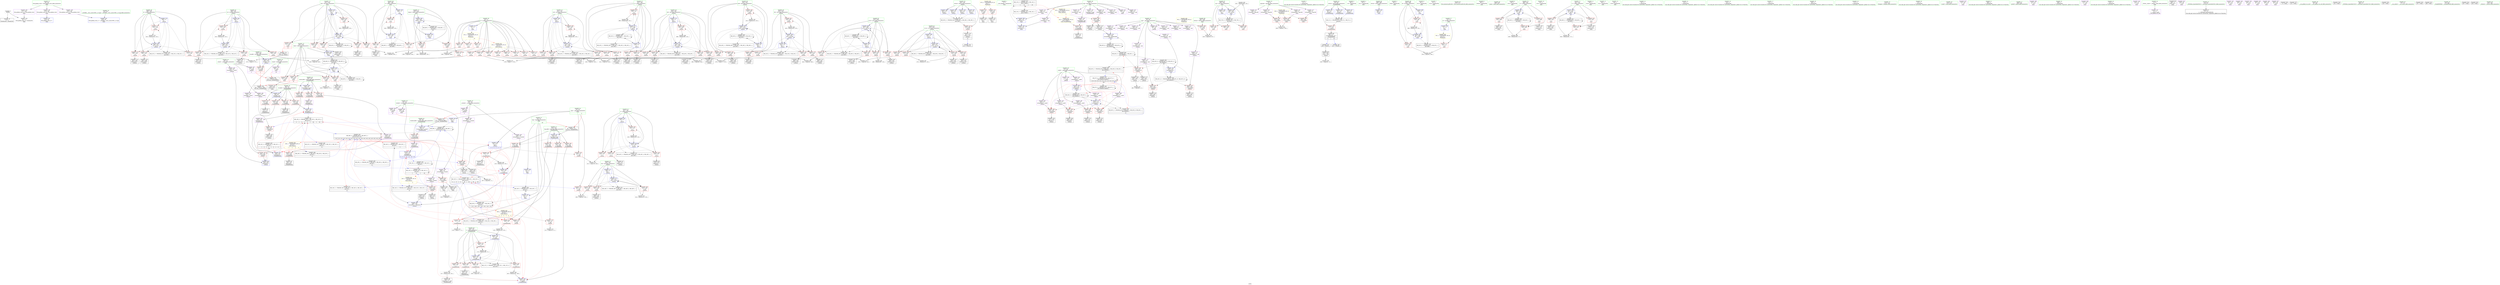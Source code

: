 digraph "SVFG" {
	label="SVFG";

	Node0x55668fd46550 [shape=record,color=grey,label="{NodeID: 0\nNullPtr}"];
	Node0x55668fd46550 -> Node0x55668fd6f7a0[style=solid];
	Node0x55668fd46550 -> Node0x55668fd7fed0[style=solid];
	Node0x55668fd7c8d0 [shape=record,color=red,label="{NodeID: 277\n424\<--199\n\<--k\n_Z4testi\n}"];
	Node0x55668fd7c8d0 -> Node0x55668fd890e0[style=solid];
	Node0x55668fd6da80 [shape=record,color=black,label="{NodeID: 111\n350\<--349\nidxprom65\<--\n_Z4testi\n}"];
	Node0x55668fda92e0 [shape=record,color=black,label="{NodeID: 554\nMR_92V_2 = PHI(MR_92V_3, MR_92V_1, )\npts\{508 \}\n}"];
	Node0x55668fda92e0 -> Node0x55668fd774a0[style=dashed];
	Node0x55668fda92e0 -> Node0x55668fda92e0[style=dashed];
	Node0x55668fd766d0 [shape=record,color=blue,label="{NodeID: 388\n183\<--175\nretval\<--\n_Z4testi\n}"];
	Node0x55668fd766d0 -> Node0x55668fdaf520[style=dashed];
	Node0x55668fd71dd0 [shape=record,color=red,label="{NodeID: 222\n510\<--44\n\<--stdin\nmain\n}"];
	Node0x55668fd71dd0 -> Node0x55668fd73130[style=solid];
	Node0x55668fd6e4f0 [shape=record,color=green,label="{NodeID: 56\n195\<--196\ni45\<--i45_field_insensitive\n_Z4testi\n}"];
	Node0x55668fd6e4f0 -> Node0x55668fd7be40[style=solid];
	Node0x55668fd6e4f0 -> Node0x55668fd7bf10[style=solid];
	Node0x55668fd6e4f0 -> Node0x55668fd7bfe0[style=solid];
	Node0x55668fd6e4f0 -> Node0x55668fd7c0b0[style=solid];
	Node0x55668fd6e4f0 -> Node0x55668fd7c180[style=solid];
	Node0x55668fd6e4f0 -> Node0x55668fd81830[style=solid];
	Node0x55668fd6e4f0 -> Node0x55668fd81b70[style=solid];
	Node0x55668fd8aee0 [shape=record,color=grey,label="{NodeID: 499\n650 = Binary(649, 125, )\n}"];
	Node0x55668fd8aee0 -> Node0x55668fd77710[style=solid];
	Node0x55668fd7f650 [shape=record,color=red,label="{NodeID: 333\n607\<--606\n\<--arrayidx34\nmain\n}"];
	Node0x55668fd7f650 -> Node0x55668fd737b0[style=solid];
	Node0x55668fd7f650 -> Node0x55668fd73880[style=solid];
	Node0x55668fd74f40 [shape=record,color=purple,label="{NodeID: 167\n259\<--29\n\<--_stack\n_Z4testi\n|{<s0>3}}"];
	Node0x55668fd74f40:s0 -> Node0x55668fd82100[style=solid,color=red];
	Node0x55668fd2c8f0 [shape=record,color=green,label="{NodeID: 1\n7\<--1\n__dso_handle\<--dummyObj\nGlob }"];
	Node0x55668fdbb380 [shape=record,color=black,label="{NodeID: 610\nMR_14V_3 = PHI(MR_14V_5, MR_14V_2, )\npts\{170000 \}\n|{|<s2>15|<s3>16}}"];
	Node0x55668fdbb380 -> Node0x55668fd76fc0[style=dashed];
	Node0x55668fdbb380 -> Node0x55668fda97e0[style=dashed];
	Node0x55668fdbb380:s2 -> Node0x55668fdc0f60[style=dashed,color=red];
	Node0x55668fdbb380:s3 -> Node0x55668fdbfa00[style=dashed,color=red];
	Node0x55668fd7c9a0 [shape=record,color=red,label="{NodeID: 278\n377\<--201\n\<--i81\n_Z4testi\n}"];
	Node0x55668fd7c9a0 -> Node0x55668fd79740[style=solid];
	Node0x55668fd6db50 [shape=record,color=black,label="{NodeID: 112\n353\<--352\nidxprom67\<--\n_Z4testi\n}"];
	Node0x55668fda97e0 [shape=record,color=black,label="{NodeID: 555\nMR_14V_2 = PHI(MR_14V_3, MR_14V_1, )\npts\{170000 \}\n}"];
	Node0x55668fda97e0 -> Node0x55668fdbb380[style=dashed];
	Node0x55668fd767a0 [shape=record,color=blue,label="{NodeID: 389\n207\<--468\nj122\<--inc141\n_Z4testi\n}"];
	Node0x55668fd767a0 -> Node0x55668fd7d360[style=dashed];
	Node0x55668fd767a0 -> Node0x55668fd7d430[style=dashed];
	Node0x55668fd767a0 -> Node0x55668fd7d500[style=dashed];
	Node0x55668fd767a0 -> Node0x55668fd7d5d0[style=dashed];
	Node0x55668fd767a0 -> Node0x55668fd767a0[style=dashed];
	Node0x55668fd767a0 -> Node0x55668fda3db0[style=dashed];
	Node0x55668fd767a0 -> Node0x55668fdb2c20[style=dashed];
	Node0x55668fd71ea0 [shape=record,color=red,label="{NodeID: 223\n516\<--49\n\<--stdout\nmain\n}"];
	Node0x55668fd71ea0 -> Node0x55668fd73200[style=solid];
	Node0x55668fd6e5c0 [shape=record,color=green,label="{NodeID: 57\n197\<--198\nj\<--j_field_insensitive\n_Z4testi\n}"];
	Node0x55668fd6e5c0 -> Node0x55668fd7c250[style=solid];
	Node0x55668fd6e5c0 -> Node0x55668fd7c320[style=solid];
	Node0x55668fd6e5c0 -> Node0x55668fd7c3f0[style=solid];
	Node0x55668fd6e5c0 -> Node0x55668fd7c4c0[style=solid];
	Node0x55668fd6e5c0 -> Node0x55668fd7c590[style=solid];
	Node0x55668fd6e5c0 -> Node0x55668fd81900[style=solid];
	Node0x55668fd6e5c0 -> Node0x55668fd81aa0[style=solid];
	Node0x55668fd8b060 [shape=record,color=grey,label="{NodeID: 500\n657 = Binary(656, 125, )\n}"];
	Node0x55668fd8b060 -> Node0x55668fd777e0[style=solid];
	Node0x55668fd7f720 [shape=record,color=red,label="{NodeID: 334\n621\<--620\n\<--arrayidx40\nmain\n}"];
	Node0x55668fd7f720 -> Node0x55668fd8bde0[style=solid];
	Node0x55668fd75010 [shape=record,color=purple,label="{NodeID: 168\n307\<--29\narrayidx39\<--_stack\n_Z4testi\n}"];
	Node0x55668fd75010 -> Node0x55668fd7d910[style=solid];
	Node0x55668fd46490 [shape=record,color=green,label="{NodeID: 2\n11\<--1\n\<--dummyObj\nCan only get source location for instruction, argument, global var or function.}"];
	Node0x55668fd7ca70 [shape=record,color=red,label="{NodeID: 279\n387\<--201\n\<--i81\n_Z4testi\n}"];
	Node0x55668fd7ca70 -> Node0x55668fd6dc20[style=solid];
	Node0x55668fd6dc20 [shape=record,color=black,label="{NodeID: 113\n388\<--387\nidxprom89\<--\n_Z4testi\n}"];
	Node0x55668fda9ce0 [shape=record,color=black,label="{NodeID: 556\nMR_97V_2 = PHI(MR_97V_3, MR_97V_1, )\npts\{360000 390000 \}\n}"];
	Node0x55668fda9ce0 -> Node0x55668fda56b0[style=dashed];
	Node0x55668fda9ce0 -> Node0x55668fda9ce0[style=dashed];
	Node0x55668fd76870 [shape=record,color=blue,label="{NodeID: 390\n205\<--474\ni114\<--inc145\n_Z4testi\n}"];
	Node0x55668fd76870 -> Node0x55668fd7d020[style=dashed];
	Node0x55668fd76870 -> Node0x55668fd7d0f0[style=dashed];
	Node0x55668fd76870 -> Node0x55668fd7d1c0[style=dashed];
	Node0x55668fd76870 -> Node0x55668fd7d290[style=dashed];
	Node0x55668fd76870 -> Node0x55668fd76870[style=dashed];
	Node0x55668fd76870 -> Node0x55668fdb2720[style=dashed];
	Node0x55668fd71f70 [shape=record,color=red,label="{NodeID: 224\n177\<--94\n\<--retval\n_Z3addiPbPiRi\n}"];
	Node0x55668fd71f70 -> Node0x55668fd6ffc0[style=solid];
	Node0x55668fd6e690 [shape=record,color=green,label="{NodeID: 58\n199\<--200\nk\<--k_field_insensitive\n_Z4testi\n}"];
	Node0x55668fd6e690 -> Node0x55668fd7c660[style=solid];
	Node0x55668fd6e690 -> Node0x55668fd7c730[style=solid];
	Node0x55668fd6e690 -> Node0x55668fd7c800[style=solid];
	Node0x55668fd6e690 -> Node0x55668fd7c8d0[style=solid];
	Node0x55668fd6e690 -> Node0x55668fd81c40[style=solid];
	Node0x55668fd6e690 -> Node0x55668fd76460[style=solid];
	Node0x55668fd8b1e0 [shape=record,color=grey,label="{NodeID: 501\n314 = Binary(313, 125, )\n}"];
	Node0x55668fd8b1e0 -> Node0x55668fd81760[style=solid];
	Node0x55668fd7f7f0 [shape=record,color=red,label="{NodeID: 335\n625\<--624\n\<--arrayidx42\nmain\n}"];
	Node0x55668fd7f7f0 -> Node0x55668fd8bde0[style=solid];
	Node0x55668fd750e0 [shape=record,color=purple,label="{NodeID: 169\n266\<--34\n\<--_mp\n_Z4testi\n}"];
	Node0x55668fd437f0 [shape=record,color=green,label="{NodeID: 3\n40\<--1\n.str\<--dummyObj\nGlob }"];
	Node0x55668fd7cb40 [shape=record,color=red,label="{NodeID: 280\n405\<--201\n\<--i81\n_Z4testi\n}"];
	Node0x55668fd7cb40 -> Node0x55668fd72840[style=solid];
	Node0x55668fd6dcf0 [shape=record,color=black,label="{NodeID: 114\n391\<--390\nidxprom91\<--\n_Z4testi\n}"];
	Node0x55668fda07b0 [shape=record,color=black,label="{NodeID: 557\nMR_99V_2 = PHI(MR_99V_3, MR_99V_1, )\npts\{23 28 31 33 \}\n}"];
	Node0x55668fda07b0 -> Node0x55668fda5be0[style=dashed];
	Node0x55668fda07b0 -> Node0x55668fda07b0[style=dashed];
	Node0x55668fd76940 [shape=record,color=blue,label="{NodeID: 391\n183\<--131\nretval\<--\n_Z4testi\n}"];
	Node0x55668fd76940 -> Node0x55668fdaf520[style=dashed];
	Node0x55668fd72040 [shape=record,color=red,label="{NodeID: 225\n111\<--96\n\<--id.addr\n_Z3addiPbPiRi\n}"];
	Node0x55668fd72040 -> Node0x55668fd6fa10[style=solid];
	Node0x55668fd6e760 [shape=record,color=green,label="{NodeID: 59\n201\<--202\ni81\<--i81_field_insensitive\n_Z4testi\n}"];
	Node0x55668fd6e760 -> Node0x55668fd7c9a0[style=solid];
	Node0x55668fd6e760 -> Node0x55668fd7ca70[style=solid];
	Node0x55668fd6e760 -> Node0x55668fd7cb40[style=solid];
	Node0x55668fd6e760 -> Node0x55668fd7cc10[style=solid];
	Node0x55668fd6e760 -> Node0x55668fd81d10[style=solid];
	Node0x55668fd6e760 -> Node0x55668fd76390[style=solid];
	Node0x55668fd8b360 [shape=record,color=grey,label="{NodeID: 502\n444 = cmp(442, 443, )\n}"];
	Node0x55668fd7f8c0 [shape=record,color=red,label="{NodeID: 336\n645\<--644\n\<--arrayidx52\nmain\n}"];
	Node0x55668fd751b0 [shape=record,color=purple,label="{NodeID: 170\n351\<--34\narrayidx66\<--_mp\n_Z4testi\n}"];
	Node0x55668fd45530 [shape=record,color=green,label="{NodeID: 4\n42\<--1\n.str.1\<--dummyObj\nGlob }"];
	Node0x55668fd7cc10 [shape=record,color=red,label="{NodeID: 281\n419\<--201\n\<--i81\n_Z4testi\n}"];
	Node0x55668fd7cc10 -> Node0x55668fd89260[style=solid];
	Node0x55668fd6ddc0 [shape=record,color=black,label="{NodeID: 115\n394\<--393\ntobool93\<--\n_Z4testi\n}"];
	Node0x55668fda0cb0 [shape=record,color=black,label="{NodeID: 558\nMR_32V_3 = PHI(MR_32V_4, MR_32V_1, )\npts\{31 \}\n|{|<s1>3|<s2>3|<s3>3|<s4>3}}"];
	Node0x55668fda0cb0 -> Node0x55668fd80e70[style=dashed];
	Node0x55668fda0cb0:s1 -> Node0x55668fd7aed0[style=dashed,color=red];
	Node0x55668fda0cb0:s2 -> Node0x55668fd804b0[style=dashed,color=red];
	Node0x55668fda0cb0:s3 -> Node0x55668fd80720[style=dashed,color=red];
	Node0x55668fda0cb0:s4 -> Node0x55668fda1fb0[style=dashed,color=red];
	Node0x55668fd76a10 [shape=record,color=blue,label="{NodeID: 392\n489\<--11\nretval\<--\nmain\n}"];
	Node0x55668fd72110 [shape=record,color=red,label="{NodeID: 226\n120\<--96\n\<--id.addr\n_Z3addiPbPiRi\n}"];
	Node0x55668fd72110 -> Node0x55668fd804b0[style=solid];
	Node0x55668fd6e830 [shape=record,color=green,label="{NodeID: 60\n203\<--204\nj85\<--j85_field_insensitive\n_Z4testi\n}"];
	Node0x55668fd6e830 -> Node0x55668fd7cce0[style=solid];
	Node0x55668fd6e830 -> Node0x55668fd7cdb0[style=solid];
	Node0x55668fd6e830 -> Node0x55668fd7ce80[style=solid];
	Node0x55668fd6e830 -> Node0x55668fd7cf50[style=solid];
	Node0x55668fd6e830 -> Node0x55668fd81de0[style=solid];
	Node0x55668fd6e830 -> Node0x55668fd81f80[style=solid];
	Node0x55668fdab040 [shape=record,color=yellow,style=double,label="{NodeID: 669\n94V_1 = ENCHI(MR_94V_0)\npts\{90000 \}\nFun[main]}"];
	Node0x55668fdab040 -> Node0x55668fd7f720[style=dashed];
	Node0x55668fdab040 -> Node0x55668fd7f7f0[style=dashed];
	Node0x55668fdab040 -> Node0x55668fd7f8c0[style=dashed];
	Node0x55668fd8b4e0 [shape=record,color=grey,label="{NodeID: 503\n240 = cmp(238, 239, )\n}"];
	Node0x55668fd7f990 [shape=record,color=blue,label="{NodeID: 337\n10\<--11\nn\<--\nGlob }"];
	Node0x55668fd7f990 -> Node0x55668fdaa400[style=dashed];
	Node0x55668fd75280 [shape=record,color=purple,label="{NodeID: 171\n354\<--34\narrayidx68\<--_mp\n_Z4testi\n}"];
	Node0x55668fd75280 -> Node0x55668fd819d0[style=solid];
	Node0x55668fd455c0 [shape=record,color=green,label="{NodeID: 5\n44\<--1\nstdin\<--dummyObj\nGlob }"];
	Node0x55668fd7cce0 [shape=record,color=red,label="{NodeID: 282\n383\<--203\n\<--j85\n_Z4testi\n}"];
	Node0x55668fd7cce0 -> Node0x55668fd792c0[style=solid];
	Node0x55668fd725d0 [shape=record,color=black,label="{NodeID: 116\n397\<--396\nidxprom94\<--\n_Z4testi\n}"];
	Node0x55668fd76ae0 [shape=record,color=blue,label="{NodeID: 393\n493\<--125\ncas\<--\nmain\n}"];
	Node0x55668fd76ae0 -> Node0x55668fda6fe0[style=dashed];
	Node0x55668fd721e0 [shape=record,color=red,label="{NodeID: 227\n148\<--96\n\<--id.addr\n_Z3addiPbPiRi\n}"];
	Node0x55668fd721e0 -> Node0x55668fd6fd50[style=solid];
	Node0x55668fd6e900 [shape=record,color=green,label="{NodeID: 61\n205\<--206\ni114\<--i114_field_insensitive\n_Z4testi\n}"];
	Node0x55668fd6e900 -> Node0x55668fd7d020[style=solid];
	Node0x55668fd6e900 -> Node0x55668fd7d0f0[style=solid];
	Node0x55668fd6e900 -> Node0x55668fd7d1c0[style=solid];
	Node0x55668fd6e900 -> Node0x55668fd7d290[style=solid];
	Node0x55668fd6e900 -> Node0x55668fd76530[style=solid];
	Node0x55668fd6e900 -> Node0x55668fd76870[style=solid];
	Node0x55668fd8b660 [shape=record,color=grey,label="{NodeID: 504\n321 = cmp(319, 320, )\n}"];
	Node0x55668fd7fa60 [shape=record,color=blue,label="{NodeID: 338\n13\<--11\nm\<--\nGlob }"];
	Node0x55668fd7fa60 -> Node0x55668fdaa4e0[style=dashed];
	Node0x55668fd75350 [shape=record,color=purple,label="{NodeID: 172\n389\<--34\narrayidx90\<--_mp\n_Z4testi\n}"];
	Node0x55668fd2ca00 [shape=record,color=green,label="{NodeID: 6\n45\<--1\n.str.2\<--dummyObj\nGlob }"];
	Node0x55668fd7cdb0 [shape=record,color=red,label="{NodeID: 283\n399\<--203\n\<--j85\n_Z4testi\n}"];
	Node0x55668fd7cdb0 -> Node0x55668fd726a0[style=solid];
	Node0x55668fd726a0 [shape=record,color=black,label="{NodeID: 117\n400\<--399\nidxprom96\<--\n_Z4testi\n}"];
	Node0x55668fd76bb0 [shape=record,color=blue,label="{NodeID: 394\n495\<--11\ni\<--\nmain\n}"];
	Node0x55668fd76bb0 -> Node0x55668fd7e3a0[style=dashed];
	Node0x55668fd76bb0 -> Node0x55668fd7e470[style=dashed];
	Node0x55668fd76bb0 -> Node0x55668fd7e540[style=dashed];
	Node0x55668fd76bb0 -> Node0x55668fd76c80[style=dashed];
	Node0x55668fd76bb0 -> Node0x55668fda74e0[style=dashed];
	Node0x55668fd722b0 [shape=record,color=red,label="{NodeID: 228\n154\<--96\n\<--id.addr\n_Z3addiPbPiRi\n}"];
	Node0x55668fd722b0 -> Node0x55668fd80720[style=solid];
	Node0x55668fd6e9d0 [shape=record,color=green,label="{NodeID: 62\n207\<--208\nj122\<--j122_field_insensitive\n_Z4testi\n}"];
	Node0x55668fd6e9d0 -> Node0x55668fd7d360[style=solid];
	Node0x55668fd6e9d0 -> Node0x55668fd7d430[style=solid];
	Node0x55668fd6e9d0 -> Node0x55668fd7d500[style=solid];
	Node0x55668fd6e9d0 -> Node0x55668fd7d5d0[style=solid];
	Node0x55668fd6e9d0 -> Node0x55668fd76600[style=solid];
	Node0x55668fd6e9d0 -> Node0x55668fd767a0[style=solid];
	Node0x55668fd8b7e0 [shape=record,color=grey,label="{NodeID: 505\n536 = cmp(534, 535, )\n}"];
	Node0x55668fd7fb30 [shape=record,color=blue,label="{NodeID: 339\n24\<--11\ntop\<--\nGlob }"];
	Node0x55668fd7fb30 -> Node0x55668fda6ae0[style=dashed];
	Node0x55668fd75420 [shape=record,color=purple,label="{NodeID: 173\n392\<--34\narrayidx92\<--_mp\n_Z4testi\n}"];
	Node0x55668fd75420 -> Node0x55668fd7dc50[style=solid];
	Node0x55668fd2ca90 [shape=record,color=green,label="{NodeID: 7\n47\<--1\n.str.3\<--dummyObj\nGlob }"];
	Node0x55668fdbd180 [shape=record,color=black,label="{NodeID: 616\nMR_30V_3 = PHI(MR_30V_4, MR_30V_1, )\npts\{28 \}\n|{|<s1>3}}"];
	Node0x55668fdbd180 -> Node0x55668fd810e0[style=dashed];
	Node0x55668fdbd180:s1 -> Node0x55668fd80310[style=dashed,color=red];
	Node0x55668fd7ce80 [shape=record,color=red,label="{NodeID: 284\n408\<--203\n\<--j85\n_Z4testi\n}"];
	Node0x55668fd7ce80 -> Node0x55668fd72910[style=solid];
	Node0x55668fd72770 [shape=record,color=black,label="{NodeID: 118\n403\<--402\ntobool98\<--\n_Z4testi\n}"];
	Node0x55668fd76c80 [shape=record,color=blue,label="{NodeID: 395\n495\<--545\ni\<--inc\nmain\n}"];
	Node0x55668fd76c80 -> Node0x55668fd7e3a0[style=dashed];
	Node0x55668fd76c80 -> Node0x55668fd7e470[style=dashed];
	Node0x55668fd76c80 -> Node0x55668fd7e540[style=dashed];
	Node0x55668fd76c80 -> Node0x55668fd76c80[style=dashed];
	Node0x55668fd76c80 -> Node0x55668fda74e0[style=dashed];
	Node0x55668fd72380 [shape=record,color=red,label="{NodeID: 229\n110\<--98\n\<--visited.addr\n_Z3addiPbPiRi\n}"];
	Node0x55668fd72380 -> Node0x55668fd70cc0[style=solid];
	Node0x55668fd6eaa0 [shape=record,color=green,label="{NodeID: 63\n270\<--271\nllvm.memset.p0i8.i64\<--llvm.memset.p0i8.i64_field_insensitive\n}"];
	Node0x55668fd8b960 [shape=record,color=grey,label="{NodeID: 506\n554 = cmp(552, 553, )\n}"];
	Node0x55668fd7fc00 [shape=record,color=blue,label="{NodeID: 340\n32\<--11\n_top\<--\nGlob }"];
	Node0x55668fd7fc00 -> Node0x55668fda07b0[style=dashed];
	Node0x55668fd754f0 [shape=record,color=purple,label="{NodeID: 174\n398\<--34\narrayidx95\<--_mp\n_Z4testi\n}"];
	Node0x55668fd2cb20 [shape=record,color=green,label="{NodeID: 8\n49\<--1\nstdout\<--dummyObj\nGlob }"];
	Node0x55668fd7cf50 [shape=record,color=red,label="{NodeID: 285\n414\<--203\n\<--j85\n_Z4testi\n}"];
	Node0x55668fd7cf50 -> Node0x55668fd89560[style=solid];
	Node0x55668fd72840 [shape=record,color=black,label="{NodeID: 119\n406\<--405\nidxprom100\<--\n_Z4testi\n}"];
	Node0x55668fd76d50 [shape=record,color=blue,label="{NodeID: 396\n497\<--11\ni8\<--\nmain\n}"];
	Node0x55668fd76d50 -> Node0x55668fd7e610[style=dashed];
	Node0x55668fd76d50 -> Node0x55668fd7e6e0[style=dashed];
	Node0x55668fd76d50 -> Node0x55668fd77160[style=dashed];
	Node0x55668fd76d50 -> Node0x55668fda79e0[style=dashed];
	Node0x55668fd72450 [shape=record,color=red,label="{NodeID: 230\n121\<--100\n\<--stack.addr\n_Z3addiPbPiRi\n}"];
	Node0x55668fd72450 -> Node0x55668fd70d90[style=solid];
	Node0x55668fd6eb70 [shape=record,color=green,label="{NodeID: 64\n486\<--487\nmain\<--main_field_insensitive\n}"];
	Node0x55668fd8bae0 [shape=record,color=grey,label="{NodeID: 507\n461 = cmp(460, 11, )\n}"];
	Node0x55668fd7fcd0 [shape=record,color=blue,label="{NodeID: 341\n675\<--61\nllvm.global_ctors_0\<--\nGlob }"];
	Node0x55668fd755c0 [shape=record,color=purple,label="{NodeID: 175\n401\<--34\narrayidx97\<--_mp\n_Z4testi\n}"];
	Node0x55668fd755c0 -> Node0x55668fd7dd20[style=solid];
	Node0x55668fd460b0 [shape=record,color=green,label="{NodeID: 9\n50\<--1\n.str.4\<--dummyObj\nGlob }"];
	Node0x55668fd7d020 [shape=record,color=red,label="{NodeID: 286\n430\<--205\n\<--i114\n_Z4testi\n}"];
	Node0x55668fd7d020 -> Node0x55668fd786c0[style=solid];
	Node0x55668fd72910 [shape=record,color=black,label="{NodeID: 120\n409\<--408\nidxprom102\<--\n_Z4testi\n}"];
	Node0x55668fd76e20 [shape=record,color=blue,label="{NodeID: 397\n499\<--559\nu\<--dec\nmain\n}"];
	Node0x55668fd76e20 -> Node0x55668fd7e7b0[style=dashed];
	Node0x55668fd76e20 -> Node0x55668fd7e880[style=dashed];
	Node0x55668fd76e20 -> Node0x55668fd7e950[style=dashed];
	Node0x55668fd76e20 -> Node0x55668fd76e20[style=dashed];
	Node0x55668fd76e20 -> Node0x55668fda7ee0[style=dashed];
	Node0x55668fd7a3b0 [shape=record,color=red,label="{NodeID: 231\n141\<--100\n\<--stack.addr\n_Z3addiPbPiRi\n}"];
	Node0x55668fd7a3b0 -> Node0x55668fd70e60[style=solid];
	Node0x55668fd6ec40 [shape=record,color=green,label="{NodeID: 65\n489\<--490\nretval\<--retval_field_insensitive\nmain\n}"];
	Node0x55668fd6ec40 -> Node0x55668fd76a10[style=solid];
	Node0x55668fd8bc60 [shape=record,color=grey,label="{NodeID: 508\n262 = cmp(261, 11, )\n}"];
	Node0x55668fd7fdd0 [shape=record,color=blue,label="{NodeID: 342\n676\<--62\nllvm.global_ctors_1\<--_GLOBAL__sub_I_mzry1992_2_0.cpp\nGlob }"];
	Node0x55668fd75690 [shape=record,color=purple,label="{NodeID: 176\n407\<--34\narrayidx101\<--_mp\n_Z4testi\n}"];
	Node0x55668fd46180 [shape=record,color=green,label="{NodeID: 10\n52\<--1\n.str.5\<--dummyObj\nGlob }"];
	Node0x55668fd7d0f0 [shape=record,color=red,label="{NodeID: 287\n434\<--205\n\<--i114\n_Z4testi\n}"];
	Node0x55668fd7d0f0 -> Node0x55668fd729e0[style=solid];
	Node0x55668fd729e0 [shape=record,color=black,label="{NodeID: 121\n435\<--434\nidxprom118\<--\n_Z4testi\n}"];
	Node0x55668fd76ef0 [shape=record,color=blue,label="{NodeID: 398\n501\<--562\nv\<--dec13\nmain\n}"];
	Node0x55668fd76ef0 -> Node0x55668fd7ea20[style=dashed];
	Node0x55668fd76ef0 -> Node0x55668fd7eaf0[style=dashed];
	Node0x55668fd76ef0 -> Node0x55668fd7ebc0[style=dashed];
	Node0x55668fd76ef0 -> Node0x55668fd76ef0[style=dashed];
	Node0x55668fd76ef0 -> Node0x55668fda83e0[style=dashed];
	Node0x55668fd7a440 [shape=record,color=red,label="{NodeID: 232\n155\<--100\n\<--stack.addr\n_Z3addiPbPiRi\n}"];
	Node0x55668fd7a440 -> Node0x55668fd70f30[style=solid];
	Node0x55668fd6ed10 [shape=record,color=green,label="{NodeID: 66\n491\<--492\ntotCas\<--totCas_field_insensitive\nmain\n}"];
	Node0x55668fd6ed10 -> Node0x55668fd7e060[style=solid];
	Node0x55668fd8bde0 [shape=record,color=grey,label="{NodeID: 509\n626 = cmp(621, 625, )\n}"];
	Node0x55668fd7fed0 [shape=record,color=blue, style = dotted,label="{NodeID: 343\n677\<--3\nllvm.global_ctors_2\<--dummyVal\nGlob }"];
	Node0x55668fd75760 [shape=record,color=purple,label="{NodeID: 177\n410\<--34\narrayidx103\<--_mp\n_Z4testi\n}"];
	Node0x55668fd75760 -> Node0x55668fd81eb0[style=solid];
	Node0x55668fd46250 [shape=record,color=green,label="{NodeID: 11\n54\<--1\n.str.6\<--dummyObj\nGlob }"];
	Node0x55668fd7d1c0 [shape=record,color=red,label="{NodeID: 288\n452\<--205\n\<--i114\n_Z4testi\n}"];
	Node0x55668fd7d1c0 -> Node0x55668fd72d20[style=solid];
	Node0x55668fd72ab0 [shape=record,color=black,label="{NodeID: 122\n438\<--437\ntobool120\<--\n_Z4testi\n}"];
	Node0x55668fd76fc0 [shape=record,color=blue,label="{NodeID: 399\n569\<--115\narrayidx17\<--\nmain\n}"];
	Node0x55668fd76fc0 -> Node0x55668fd77090[style=dashed];
	Node0x55668fd7a510 [shape=record,color=red,label="{NodeID: 233\n116\<--102\n\<--top.addr\n_Z3addiPbPiRi\n}"];
	Node0x55668fd7a510 -> Node0x55668fd7ac60[style=solid];
	Node0x55668fd6ede0 [shape=record,color=green,label="{NodeID: 67\n493\<--494\ncas\<--cas_field_insensitive\nmain\n}"];
	Node0x55668fd6ede0 -> Node0x55668fd7e130[style=solid];
	Node0x55668fd6ede0 -> Node0x55668fd7e200[style=solid];
	Node0x55668fd6ede0 -> Node0x55668fd7e2d0[style=solid];
	Node0x55668fd6ede0 -> Node0x55668fd76ae0[style=solid];
	Node0x55668fd6ede0 -> Node0x55668fd777e0[style=solid];
	Node0x55668fd783c0 [shape=record,color=grey,label="{NodeID: 510\n139 = cmp(138, 11, )\n}"];
	Node0x55668fd7ffd0 [shape=record,color=blue,label="{NodeID: 344\n96\<--90\nid.addr\<--id\n_Z3addiPbPiRi\n}"];
	Node0x55668fd7ffd0 -> Node0x55668fd72040[style=dashed];
	Node0x55668fd7ffd0 -> Node0x55668fd72110[style=dashed];
	Node0x55668fd7ffd0 -> Node0x55668fd721e0[style=dashed];
	Node0x55668fd7ffd0 -> Node0x55668fd722b0[style=dashed];
	Node0x55668fd75830 [shape=record,color=purple,label="{NodeID: 178\n454\<--34\narrayidx131\<--_mp\n_Z4testi\n}"];
	Node0x55668fd45200 [shape=record,color=green,label="{NodeID: 12\n56\<--1\n.str.7\<--dummyObj\nGlob }"];
	Node0x55668fd7d290 [shape=record,color=red,label="{NodeID: 289\n473\<--205\n\<--i114\n_Z4testi\n}"];
	Node0x55668fd7d290 -> Node0x55668fd8abe0[style=solid];
	Node0x55668fd72b80 [shape=record,color=black,label="{NodeID: 123\n447\<--446\nidxprom126\<--\n_Z4testi\n}"];
	Node0x55668fdad720 [shape=record,color=black,label="{NodeID: 566\nMR_32V_2 = PHI(MR_32V_5, MR_32V_5, MR_32V_5, MR_32V_1, )\npts\{31 \}\n|{<s0>15}}"];
	Node0x55668fdad720:s0 -> Node0x55668fda5be0[style=dashed,color=blue];
	Node0x55668fd77090 [shape=record,color=blue,label="{NodeID: 400\n576\<--115\narrayidx21\<--\nmain\n}"];
	Node0x55668fd77090 -> Node0x55668fdbb380[style=dashed];
	Node0x55668fd7a5e0 [shape=record,color=red,label="{NodeID: 234\n122\<--102\n\<--top.addr\n_Z3addiPbPiRi\n}"];
	Node0x55668fd7a5e0 -> Node0x55668fd7ad30[style=solid];
	Node0x55668fd7a5e0 -> Node0x55668fd803e0[style=solid];
	Node0x55668fd6eeb0 [shape=record,color=green,label="{NodeID: 68\n495\<--496\ni\<--i_field_insensitive\nmain\n}"];
	Node0x55668fd6eeb0 -> Node0x55668fd7e3a0[style=solid];
	Node0x55668fd6eeb0 -> Node0x55668fd7e470[style=solid];
	Node0x55668fd6eeb0 -> Node0x55668fd7e540[style=solid];
	Node0x55668fd6eeb0 -> Node0x55668fd76bb0[style=solid];
	Node0x55668fd6eeb0 -> Node0x55668fd76c80[style=solid];
	Node0x55668fd78540 [shape=record,color=grey,label="{NodeID: 511\n118 = cmp(117, 11, )\n}"];
	Node0x55668fd800a0 [shape=record,color=blue,label="{NodeID: 345\n98\<--91\nvisited.addr\<--visited\n_Z3addiPbPiRi\n}"];
	Node0x55668fd800a0 -> Node0x55668fd72380[style=dashed];
	Node0x55668fd75900 [shape=record,color=purple,label="{NodeID: 179\n457\<--34\narrayidx133\<--_mp\n_Z4testi\n}"];
	Node0x55668fd75900 -> Node0x55668fd7df90[style=solid];
	Node0x55668fd452d0 [shape=record,color=green,label="{NodeID: 13\n58\<--1\n.str.8\<--dummyObj\nGlob }"];
	Node0x55668fd7d360 [shape=record,color=red,label="{NodeID: 290\n442\<--207\n\<--j122\n_Z4testi\n}"];
	Node0x55668fd7d360 -> Node0x55668fd8b360[style=solid];
	Node0x55668fd72c50 [shape=record,color=black,label="{NodeID: 124\n450\<--449\ntobool128\<--\n_Z4testi\n}"];
	Node0x55668fdadc20 [shape=record,color=black,label="{NodeID: 567\nMR_24V_2 = PHI(MR_24V_3, MR_24V_3, MR_24V_3, MR_24V_1, )\npts\{20 \}\n|{<s0>15}}"];
	Node0x55668fdadc20:s0 -> Node0x55668fda42b0[style=dashed,color=blue];
	Node0x55668fd77160 [shape=record,color=blue,label="{NodeID: 401\n497\<--580\ni8\<--inc23\nmain\n}"];
	Node0x55668fd77160 -> Node0x55668fd7e610[style=dashed];
	Node0x55668fd77160 -> Node0x55668fd7e6e0[style=dashed];
	Node0x55668fd77160 -> Node0x55668fd77160[style=dashed];
	Node0x55668fd77160 -> Node0x55668fda79e0[style=dashed];
	Node0x55668fd7a6b0 [shape=record,color=red,label="{NodeID: 235\n133\<--102\n\<--top.addr\n_Z3addiPbPiRi\n}"];
	Node0x55668fd7a6b0 -> Node0x55668fd7ae00[style=solid];
	Node0x55668fd6ef80 [shape=record,color=green,label="{NodeID: 69\n497\<--498\ni8\<--i8_field_insensitive\nmain\n}"];
	Node0x55668fd6ef80 -> Node0x55668fd7e610[style=solid];
	Node0x55668fd6ef80 -> Node0x55668fd7e6e0[style=solid];
	Node0x55668fd6ef80 -> Node0x55668fd76d50[style=solid];
	Node0x55668fd6ef80 -> Node0x55668fd77160[style=solid];
	Node0x55668fd786c0 [shape=record,color=grey,label="{NodeID: 512\n432 = cmp(430, 431, )\n}"];
	Node0x55668fd80170 [shape=record,color=blue,label="{NodeID: 346\n100\<--92\nstack.addr\<--stack\n_Z3addiPbPiRi\n}"];
	Node0x55668fd80170 -> Node0x55668fd72450[style=dashed];
	Node0x55668fd80170 -> Node0x55668fd7a3b0[style=dashed];
	Node0x55668fd80170 -> Node0x55668fd7a440[style=dashed];
	Node0x55668fd759d0 [shape=record,color=purple,label="{NodeID: 180\n272\<--37\n\<--_need\n_Z4testi\n}"];
	Node0x55668fd453a0 [shape=record,color=green,label="{NodeID: 14\n61\<--1\n\<--dummyObj\nCan only get source location for instruction, argument, global var or function.}"];
	Node0x55668fd7d430 [shape=record,color=red,label="{NodeID: 291\n446\<--207\n\<--j122\n_Z4testi\n}"];
	Node0x55668fd7d430 -> Node0x55668fd72b80[style=solid];
	Node0x55668fd72d20 [shape=record,color=black,label="{NodeID: 125\n453\<--452\nidxprom130\<--\n_Z4testi\n}"];
	Node0x55668fdae120 [shape=record,color=black,label="{NodeID: 568\nMR_26V_2 = PHI(MR_26V_3, MR_26V_3, MR_26V_3, MR_26V_1, )\npts\{23 \}\n|{<s0>15}}"];
	Node0x55668fdae120:s0 -> Node0x55668fda5be0[style=dashed,color=blue];
	Node0x55668fd77230 [shape=record,color=blue,label="{NodeID: 402\n24\<--11\ntop\<--\nmain\n}"];
	Node0x55668fd77230 -> Node0x55668fda47b0[style=dashed];
	Node0x55668fd77230 -> Node0x55668fda6ae0[style=dashed];
	Node0x55668fd7a780 [shape=record,color=red,label="{NodeID: 236\n164\<--102\n\<--top.addr\n_Z3addiPbPiRi\n}"];
	Node0x55668fd7a780 -> Node0x55668fd807f0[style=solid];
	Node0x55668fd6f050 [shape=record,color=green,label="{NodeID: 70\n499\<--500\nu\<--u_field_insensitive\nmain\n}"];
	Node0x55668fd6f050 -> Node0x55668fd7e7b0[style=solid];
	Node0x55668fd6f050 -> Node0x55668fd7e880[style=solid];
	Node0x55668fd6f050 -> Node0x55668fd7e950[style=solid];
	Node0x55668fd6f050 -> Node0x55668fd76e20[style=solid];
	Node0x55668fd78840 [shape=record,color=grey,label="{NodeID: 513\n211 = cmp(210, 11, )\n}"];
	Node0x55668fd80240 [shape=record,color=blue,label="{NodeID: 347\n102\<--93\ntop.addr\<--top\n_Z3addiPbPiRi\n}"];
	Node0x55668fd80240 -> Node0x55668fd7a510[style=dashed];
	Node0x55668fd80240 -> Node0x55668fd7a5e0[style=dashed];
	Node0x55668fd80240 -> Node0x55668fd7a6b0[style=dashed];
	Node0x55668fd80240 -> Node0x55668fd7a780[style=dashed];
	Node0x55668fd75aa0 [shape=record,color=purple,label="{NodeID: 181\n291\<--37\narrayidx29\<--_need\n_Z4testi\n}"];
	Node0x55668fd75aa0 -> Node0x55668fd81420[style=solid];
	Node0x55668fd307d0 [shape=record,color=green,label="{NodeID: 15\n115\<--1\n\<--dummyObj\nCan only get source location for instruction, argument, global var or function.}"];
	Node0x55668fd7d500 [shape=record,color=red,label="{NodeID: 292\n455\<--207\n\<--j122\n_Z4testi\n}"];
	Node0x55668fd7d500 -> Node0x55668fd72df0[style=solid];
	Node0x55668fd72df0 [shape=record,color=black,label="{NodeID: 126\n456\<--455\nidxprom132\<--\n_Z4testi\n}"];
	Node0x55668fdae620 [shape=record,color=black,label="{NodeID: 569\nMR_30V_2 = PHI(MR_30V_5, MR_30V_5, MR_30V_5, MR_30V_1, )\npts\{28 \}\n|{<s0>15}}"];
	Node0x55668fdae620:s0 -> Node0x55668fda5be0[style=dashed,color=blue];
	Node0x55668fd77300 [shape=record,color=blue,label="{NodeID: 403\n503\<--11\ntimes\<--\nmain\n}"];
	Node0x55668fd77300 -> Node0x55668fd7ec90[style=dashed];
	Node0x55668fd77300 -> Node0x55668fd7ed60[style=dashed];
	Node0x55668fd77300 -> Node0x55668fd77710[style=dashed];
	Node0x55668fd77300 -> Node0x55668fda88e0[style=dashed];
	Node0x55668fd7a850 [shape=record,color=red,label="{NodeID: 237\n138\<--104\n\<--i\n_Z3addiPbPiRi\n}"];
	Node0x55668fd7a850 -> Node0x55668fd783c0[style=solid];
	Node0x55668fd6f120 [shape=record,color=green,label="{NodeID: 71\n501\<--502\nv\<--v_field_insensitive\nmain\n}"];
	Node0x55668fd6f120 -> Node0x55668fd7ea20[style=solid];
	Node0x55668fd6f120 -> Node0x55668fd7eaf0[style=solid];
	Node0x55668fd6f120 -> Node0x55668fd7ebc0[style=solid];
	Node0x55668fd6f120 -> Node0x55668fd76ef0[style=solid];
	Node0x55668fd789c0 [shape=record,color=grey,label="{NodeID: 514\n333 = cmp(331, 332, )\n}"];
	Node0x55668fd80310 [shape=record,color=blue,label="{NodeID: 348\n113\<--115\narrayidx\<--\n_Z3addiPbPiRi\n|{<s0>3|<s1>3|<s2>3|<s3>16|<s4>16|<s5>16|<s6>16}}"];
	Node0x55668fd80310:s0 -> Node0x55668fd7d840[style=dashed,color=blue];
	Node0x55668fd80310:s1 -> Node0x55668fdadc20[style=dashed,color=blue];
	Node0x55668fd80310:s2 -> Node0x55668fdae620[style=dashed,color=blue];
	Node0x55668fd80310:s3 -> Node0x55668fda42b0[style=dashed,color=blue];
	Node0x55668fd80310:s4 -> Node0x55668fda5be0[style=dashed,color=blue];
	Node0x55668fd80310:s5 -> Node0x55668fda65e0[style=dashed,color=blue];
	Node0x55668fd80310:s6 -> Node0x55668fda07b0[style=dashed,color=blue];
	Node0x55668fd75b70 [shape=record,color=purple,label="{NodeID: 182\n310\<--37\narrayidx41\<--_need\n_Z4testi\n}"];
	Node0x55668fd75b70 -> Node0x55668fd81690[style=solid];
	Node0x55668fd308a0 [shape=record,color=green,label="{NodeID: 16\n125\<--1\n\<--dummyObj\nCan only get source location for instruction, argument, global var or function.}"];
	Node0x55668fd7d5d0 [shape=record,color=red,label="{NodeID: 293\n467\<--207\n\<--j122\n_Z4testi\n}"];
	Node0x55668fd7d5d0 -> Node0x55668fd8a760[style=solid];
	Node0x55668fd72ec0 [shape=record,color=black,label="{NodeID: 127\n459\<--458\ntobool134\<--\n_Z4testi\n}"];
	Node0x55668fdaeb20 [shape=record,color=black,label="{NodeID: 570\nMR_28V_2 = PHI(MR_28V_3, MR_28V_3, MR_28V_3, MR_28V_1, )\npts\{25 \}\n|{<s0>15}}"];
	Node0x55668fdaeb20:s0 -> Node0x55668fda47b0[style=dashed,color=blue];
	Node0x55668fd773d0 [shape=record,color=blue,label="{NodeID: 404\n505\<--171\nbest\<--\nmain\n}"];
	Node0x55668fd773d0 -> Node0x55668fd7ee30[style=dashed];
	Node0x55668fd773d0 -> Node0x55668fd7ef00[style=dashed];
	Node0x55668fd773d0 -> Node0x55668fd7efd0[style=dashed];
	Node0x55668fd773d0 -> Node0x55668fd7f0a0[style=dashed];
	Node0x55668fd773d0 -> Node0x55668fd773d0[style=dashed];
	Node0x55668fd773d0 -> Node0x55668fd77570[style=dashed];
	Node0x55668fd773d0 -> Node0x55668fda8de0[style=dashed];
	Node0x55668fd773d0 -> Node0x55668fdb9550[style=dashed];
	Node0x55668fd7a920 [shape=record,color=red,label="{NodeID: 238\n142\<--104\n\<--i\n_Z3addiPbPiRi\n}"];
	Node0x55668fd7a920 -> Node0x55668fd6fbb0[style=solid];
	Node0x55668fd6f1f0 [shape=record,color=green,label="{NodeID: 72\n503\<--504\ntimes\<--times_field_insensitive\nmain\n}"];
	Node0x55668fd6f1f0 -> Node0x55668fd7ec90[style=solid];
	Node0x55668fd6f1f0 -> Node0x55668fd7ed60[style=solid];
	Node0x55668fd6f1f0 -> Node0x55668fd77300[style=solid];
	Node0x55668fd6f1f0 -> Node0x55668fd77710[style=solid];
	Node0x55668fd78b40 [shape=record,color=grey,label="{NodeID: 515\n221 = cmp(219, 220, )\n}"];
	Node0x55668fd803e0 [shape=record,color=blue,label="{NodeID: 349\n122\<--124\n\<--inc\n_Z3addiPbPiRi\n}"];
	Node0x55668fd803e0 -> Node0x55668fda24b0[style=dashed];
	Node0x55668fd75c40 [shape=record,color=purple,label="{NodeID: 183\n325\<--37\narrayidx50\<--_need\n_Z4testi\n}"];
	Node0x55668fd75c40 -> Node0x55668fd7d9e0[style=solid];
	Node0x55668fd30970 [shape=record,color=green,label="{NodeID: 17\n131\<--1\n\<--dummyObj\nCan only get source location for instruction, argument, global var or function.}"];
	Node0x55668fd7d6a0 [shape=record,color=red,label="{NodeID: 294\n226\<--225\n\<--arrayidx\n_Z4testi\n}"];
	Node0x55668fd7d6a0 -> Node0x55668fd80e70[style=solid];
	Node0x55668fd72f90 [shape=record,color=black,label="{NodeID: 128\n460\<--458\nconv135\<--\n_Z4testi\n}"];
	Node0x55668fd72f90 -> Node0x55668fd8bae0[style=solid];
	Node0x55668fdaf020 [shape=record,color=black,label="{NodeID: 571\nMR_34V_2 = PHI(MR_34V_4, MR_34V_4, MR_34V_4, MR_34V_1, )\npts\{33 \}\n|{<s0>15}}"];
	Node0x55668fdaf020:s0 -> Node0x55668fda5be0[style=dashed,color=blue];
	Node0x55668fd774a0 [shape=record,color=blue,label="{NodeID: 405\n507\<--11\ni29\<--\nmain\n}"];
	Node0x55668fd774a0 -> Node0x55668fd7f170[style=dashed];
	Node0x55668fd774a0 -> Node0x55668fd7f240[style=dashed];
	Node0x55668fd774a0 -> Node0x55668fd7f310[style=dashed];
	Node0x55668fd774a0 -> Node0x55668fd7f3e0[style=dashed];
	Node0x55668fd774a0 -> Node0x55668fd7f4b0[style=dashed];
	Node0x55668fd774a0 -> Node0x55668fd7f580[style=dashed];
	Node0x55668fd774a0 -> Node0x55668fd774a0[style=dashed];
	Node0x55668fd774a0 -> Node0x55668fd77640[style=dashed];
	Node0x55668fd774a0 -> Node0x55668fda92e0[style=dashed];
	Node0x55668fd7a9f0 [shape=record,color=red,label="{NodeID: 239\n156\<--104\n\<--i\n_Z3addiPbPiRi\n}"];
	Node0x55668fd7a9f0 -> Node0x55668fd899e0[style=solid];
	Node0x55668fd6f2c0 [shape=record,color=green,label="{NodeID: 73\n505\<--506\nbest\<--best_field_insensitive\nmain\n}"];
	Node0x55668fd6f2c0 -> Node0x55668fd7ee30[style=solid];
	Node0x55668fd6f2c0 -> Node0x55668fd7ef00[style=solid];
	Node0x55668fd6f2c0 -> Node0x55668fd7efd0[style=solid];
	Node0x55668fd6f2c0 -> Node0x55668fd7f0a0[style=solid];
	Node0x55668fd6f2c0 -> Node0x55668fd773d0[style=solid];
	Node0x55668fd6f2c0 -> Node0x55668fd77570[style=solid];
	Node0x55668fd78cc0 [shape=record,color=grey,label="{NodeID: 516\n528 = cmp(526, 527, )\n}"];
	Node0x55668fd804b0 [shape=record,color=blue,label="{NodeID: 350\n128\<--120\narrayidx2\<--\n_Z3addiPbPiRi\n}"];
	Node0x55668fd804b0 -> Node0x55668fda1fb0[style=dashed];
	Node0x55668fd75d10 [shape=record,color=purple,label="{NodeID: 184\n337\<--37\narrayidx57\<--_need\n_Z4testi\n}"];
	Node0x55668fd75d10 -> Node0x55668fd7dab0[style=solid];
	Node0x55668fd6b8b0 [shape=record,color=green,label="{NodeID: 18\n163\<--1\n\<--dummyObj\nCan only get source location for instruction, argument, global var or function.}"];
	Node0x55668fdbfa00 [shape=record,color=yellow,style=double,label="{NodeID: 627\n14V_1 = ENCHI(MR_14V_0)\npts\{170000 \}\nFun[_Z3addiPbPiRi]}"];
	Node0x55668fdbfa00 -> Node0x55668fd7afa0[style=dashed];
	Node0x55668fd7d770 [shape=record,color=red,label="{NodeID: 295\n245\<--244\n\<--arrayidx9\n_Z4testi\n}"];
	Node0x55668fd7d770 -> Node0x55668fd70300[style=solid];
	Node0x55668fd7d770 -> Node0x55668fd703d0[style=solid];
	Node0x55668fd73060 [shape=record,color=black,label="{NodeID: 129\n181\<--479\n_Z4testi_ret\<--\n_Z4testi\n|{<s0>15}}"];
	Node0x55668fd73060:s0 -> Node0x55668fdee180[style=solid,color=blue];
	Node0x55668fdaf520 [shape=record,color=black,label="{NodeID: 572\nMR_36V_3 = PHI(MR_36V_6, MR_36V_4, MR_36V_5, MR_36V_2, )\npts\{184 \}\n}"];
	Node0x55668fdaf520 -> Node0x55668fd7b070[style=dashed];
	Node0x55668fd77570 [shape=record,color=blue,label="{NodeID: 406\n505\<--628\nbest\<--\nmain\n}"];
	Node0x55668fd77570 -> Node0x55668fdb9550[style=dashed];
	Node0x55668fd7aac0 [shape=record,color=red,label="{NodeID: 240\n161\<--104\n\<--i\n_Z3addiPbPiRi\n}"];
	Node0x55668fd7aac0 -> Node0x55668fd89860[style=solid];
	Node0x55668fd6f390 [shape=record,color=green,label="{NodeID: 74\n507\<--508\ni29\<--i29_field_insensitive\nmain\n}"];
	Node0x55668fd6f390 -> Node0x55668fd7f170[style=solid];
	Node0x55668fd6f390 -> Node0x55668fd7f240[style=solid];
	Node0x55668fd6f390 -> Node0x55668fd7f310[style=solid];
	Node0x55668fd6f390 -> Node0x55668fd7f3e0[style=solid];
	Node0x55668fd6f390 -> Node0x55668fd7f4b0[style=solid];
	Node0x55668fd6f390 -> Node0x55668fd7f580[style=solid];
	Node0x55668fd6f390 -> Node0x55668fd774a0[style=solid];
	Node0x55668fd6f390 -> Node0x55668fd77640[style=solid];
	Node0x55668fd78e40 [shape=record,color=grey,label="{NodeID: 517\n303 = cmp(301, 302, )\n}"];
	Node0x55668fd80580 [shape=record,color=blue,label="{NodeID: 351\n94\<--131\nretval\<--\n_Z3addiPbPiRi\n}"];
	Node0x55668fd80580 -> Node0x55668fda15b0[style=dashed];
	Node0x55668fd75de0 [shape=record,color=purple,label="{NodeID: 185\n436\<--37\narrayidx119\<--_need\n_Z4testi\n}"];
	Node0x55668fd75de0 -> Node0x55668fd7ddf0[style=solid];
	Node0x55668fd6b940 [shape=record,color=green,label="{NodeID: 19\n171\<--1\n\<--dummyObj\nCan only get source location for instruction, argument, global var or function.}"];
	Node0x55668fd7d840 [shape=record,color=red,label="{NodeID: 296\n284\<--283\n\<--arrayidx23\n_Z4testi\n}"];
	Node0x55668fd7d840 -> Node0x55668fd6cff0[style=solid];
	Node0x55668fd7d840 -> Node0x55668fd6d0c0[style=solid];
	Node0x55668fd73130 [shape=record,color=black,label="{NodeID: 130\n513\<--510\ncall\<--\nmain\n}"];
	Node0x55668fdafa20 [shape=record,color=black,label="{NodeID: 573\nMR_40V_2 = PHI(MR_40V_4, MR_40V_4, MR_40V_4, MR_40V_1, )\npts\{188 \}\n}"];
	Node0x55668fd77640 [shape=record,color=blue,label="{NodeID: 407\n507\<--635\ni29\<--inc48\nmain\n}"];
	Node0x55668fd77640 -> Node0x55668fd7f170[style=dashed];
	Node0x55668fd77640 -> Node0x55668fd7f240[style=dashed];
	Node0x55668fd77640 -> Node0x55668fd7f310[style=dashed];
	Node0x55668fd77640 -> Node0x55668fd7f3e0[style=dashed];
	Node0x55668fd77640 -> Node0x55668fd7f4b0[style=dashed];
	Node0x55668fd77640 -> Node0x55668fd7f580[style=dashed];
	Node0x55668fd77640 -> Node0x55668fd774a0[style=dashed];
	Node0x55668fd77640 -> Node0x55668fd77640[style=dashed];
	Node0x55668fd77640 -> Node0x55668fda92e0[style=dashed];
	Node0x55668fd7ab90 [shape=record,color=red,label="{NodeID: 241\n169\<--104\n\<--i\n_Z3addiPbPiRi\n}"];
	Node0x55668fd7ab90 -> Node0x55668fd8a8e0[style=solid];
	Node0x55668fd6f460 [shape=record,color=green,label="{NodeID: 75\n514\<--515\nfreopen\<--freopen_field_insensitive\n}"];
	Node0x55668fd78fc0 [shape=record,color=grey,label="{NodeID: 518\n610 = cmp(609, 11, )\n}"];
	Node0x55668fd80650 [shape=record,color=blue,label="{NodeID: 352\n104\<--135\ni\<--sub\n_Z3addiPbPiRi\n}"];
	Node0x55668fd80650 -> Node0x55668fd7a850[style=dashed];
	Node0x55668fd80650 -> Node0x55668fd7a920[style=dashed];
	Node0x55668fd80650 -> Node0x55668fd7a9f0[style=dashed];
	Node0x55668fd80650 -> Node0x55668fd7aac0[style=dashed];
	Node0x55668fd80650 -> Node0x55668fd7ab90[style=dashed];
	Node0x55668fd80650 -> Node0x55668fd80990[style=dashed];
	Node0x55668fd80650 -> Node0x55668fda1ab0[style=dashed];
	Node0x55668fd75eb0 [shape=record,color=purple,label="{NodeID: 186\n448\<--37\narrayidx127\<--_need\n_Z4testi\n}"];
	Node0x55668fd75eb0 -> Node0x55668fd7dec0[style=solid];
	Node0x55668fd6b9d0 [shape=record,color=green,label="{NodeID: 20\n175\<--1\n\<--dummyObj\nCan only get source location for instruction, argument, global var or function.}"];
	Node0x55668fd7d910 [shape=record,color=red,label="{NodeID: 297\n308\<--307\n\<--arrayidx39\n_Z4testi\n}"];
	Node0x55668fd7d910 -> Node0x55668fd6d330[style=solid];
	Node0x55668fd73200 [shape=record,color=black,label="{NodeID: 131\n519\<--516\ncall1\<--\nmain\n}"];
	Node0x55668fdaff20 [shape=record,color=black,label="{NodeID: 574\nMR_42V_2 = PHI(MR_42V_4, MR_42V_4, MR_42V_4, MR_42V_1, )\npts\{190 \}\n}"];
	Node0x55668fd77710 [shape=record,color=blue,label="{NodeID: 408\n503\<--650\ntimes\<--inc55\nmain\n}"];
	Node0x55668fd77710 -> Node0x55668fd7ec90[style=dashed];
	Node0x55668fd77710 -> Node0x55668fd7ed60[style=dashed];
	Node0x55668fd77710 -> Node0x55668fd77710[style=dashed];
	Node0x55668fd77710 -> Node0x55668fda88e0[style=dashed];
	Node0x55668fd7ac60 [shape=record,color=red,label="{NodeID: 242\n117\<--116\n\<--\n_Z3addiPbPiRi\n}"];
	Node0x55668fd7ac60 -> Node0x55668fd78540[style=solid];
	Node0x55668fd6f530 [shape=record,color=green,label="{NodeID: 76\n522\<--523\nscanf\<--scanf_field_insensitive\n}"];
	Node0x55668fd79140 [shape=record,color=grey,label="{NodeID: 519\n373 = cmp(371, 372, )\n}"];
	Node0x55668fd80720 [shape=record,color=blue,label="{NodeID: 353\n159\<--154\narrayidx12\<--\n_Z3addiPbPiRi\n}"];
	Node0x55668fd80720 -> Node0x55668fda1fb0[style=dashed];
	Node0x55668fd75f80 [shape=record,color=purple,label="{NodeID: 187\n511\<--40\n\<--.str\nmain\n}"];
	Node0x55668fd6ba60 [shape=record,color=green,label="{NodeID: 21\n268\<--1\n\<--dummyObj\nCan only get source location for instruction, argument, global var or function.}"];
	Node0x55668fd7d9e0 [shape=record,color=red,label="{NodeID: 298\n326\<--325\n\<--arrayidx50\n_Z4testi\n}"];
	Node0x55668fd7d9e0 -> Node0x55668fd6d4d0[style=solid];
	Node0x55668fd732d0 [shape=record,color=black,label="{NodeID: 132\n539\<--538\nidxprom\<--\nmain\n}"];
	Node0x55668fdb0420 [shape=record,color=black,label="{NodeID: 575\nMR_44V_2 = PHI(MR_44V_4, MR_44V_1, MR_44V_4, MR_44V_1, )\npts\{192 \}\n}"];
	Node0x55668fd777e0 [shape=record,color=blue,label="{NodeID: 409\n493\<--657\ncas\<--inc59\nmain\n}"];
	Node0x55668fd777e0 -> Node0x55668fda6fe0[style=dashed];
	Node0x55668fd7ad30 [shape=record,color=red,label="{NodeID: 243\n123\<--122\n\<--\n_Z3addiPbPiRi\n}"];
	Node0x55668fd7ad30 -> Node0x55668fd6fae0[style=solid];
	Node0x55668fd7ad30 -> Node0x55668fd8a5e0[style=solid];
	Node0x55668fd6f600 [shape=record,color=green,label="{NodeID: 77\n589\<--590\nprintf\<--printf_field_insensitive\n}"];
	Node0x55668fd792c0 [shape=record,color=grey,label="{NodeID: 520\n385 = cmp(383, 384, )\n}"];
	Node0x55668fd807f0 [shape=record,color=blue,label="{NodeID: 354\n164\<--162\n\<--add13\n_Z3addiPbPiRi\n}"];
	Node0x55668fd807f0 -> Node0x55668fda24b0[style=dashed];
	Node0x55668fd76050 [shape=record,color=purple,label="{NodeID: 188\n512\<--42\n\<--.str.1\nmain\n}"];
	Node0x55668fd6baf0 [shape=record,color=green,label="{NodeID: 22\n269\<--1\n\<--dummyObj\nCan only get source location for instruction, argument, global var or function.}"];
	Node0x55668fdbfd80 [shape=record,color=yellow,style=double,label="{NodeID: 631\n22V_1 = ENCHI(MR_22V_0)\npts\{12 \}\nFun[_Z4testi]}"];
	Node0x55668fdbfd80 -> Node0x55668fd71000[style=dashed];
	Node0x55668fdbfd80 -> Node0x55668fd710d0[style=dashed];
	Node0x55668fdbfd80 -> Node0x55668fd711a0[style=dashed];
	Node0x55668fdbfd80 -> Node0x55668fd71270[style=dashed];
	Node0x55668fdbfd80 -> Node0x55668fd71340[style=dashed];
	Node0x55668fdbfd80 -> Node0x55668fd71410[style=dashed];
	Node0x55668fdbfd80 -> Node0x55668fd714e0[style=dashed];
	Node0x55668fdbfd80 -> Node0x55668fd715b0[style=dashed];
	Node0x55668fdbfd80 -> Node0x55668fd71680[style=dashed];
	Node0x55668fd7dab0 [shape=record,color=red,label="{NodeID: 299\n338\<--337\n\<--arrayidx57\n_Z4testi\n}"];
	Node0x55668fd7dab0 -> Node0x55668fd6d670[style=solid];
	Node0x55668fd733a0 [shape=record,color=black,label="{NodeID: 133\n565\<--564\nidxprom14\<--\nmain\n}"];
	Node0x55668fdb0920 [shape=record,color=black,label="{NodeID: 576\nMR_46V_2 = PHI(MR_46V_4, MR_46V_1, MR_46V_4, MR_46V_1, )\npts\{194 \}\n}"];
	Node0x55668fd7ae00 [shape=record,color=red,label="{NodeID: 244\n134\<--133\n\<--\n_Z3addiPbPiRi\n}"];
	Node0x55668fd7ae00 -> Node0x55668fd8a460[style=solid];
	Node0x55668fd6f6d0 [shape=record,color=green,label="{NodeID: 78\n62\<--671\n_GLOBAL__sub_I_mzry1992_2_0.cpp\<--_GLOBAL__sub_I_mzry1992_2_0.cpp_field_insensitive\n}"];
	Node0x55668fd6f6d0 -> Node0x55668fd7fdd0[style=solid];
	Node0x55668fd79440 [shape=record,color=grey,label="{NodeID: 521\n279 = cmp(277, 278, )\n}"];
	Node0x55668fd808c0 [shape=record,color=blue,label="{NodeID: 355\n94\<--131\nretval\<--\n_Z3addiPbPiRi\n}"];
	Node0x55668fd808c0 -> Node0x55668fda15b0[style=dashed];
	Node0x55668fd76120 [shape=record,color=purple,label="{NodeID: 189\n517\<--45\n\<--.str.2\nmain\n}"];
	Node0x55668fd6bb80 [shape=record,color=green,label="{NodeID: 23\n274\<--1\n\<--dummyObj\nCan only get source location for instruction, argument, global var or function.}"];
	Node0x55668fdbfe90 [shape=record,color=yellow,style=double,label="{NodeID: 632\n24V_1 = ENCHI(MR_24V_0)\npts\{20 \}\nFun[_Z4testi]|{|<s2>3}}"];
	Node0x55668fdbfe90 -> Node0x55668fd7d770[style=dashed];
	Node0x55668fdbfe90 -> Node0x55668fdadc20[style=dashed];
	Node0x55668fdbfe90:s2 -> Node0x55668fd80310[style=dashed,color=red];
	Node0x55668fd7db80 [shape=record,color=red,label="{NodeID: 300\n347\<--346\n\<--arrayidx63\n_Z4testi\n}"];
	Node0x55668fd7db80 -> Node0x55668fd6d8e0[style=solid];
	Node0x55668fd7db80 -> Node0x55668fd6d9b0[style=solid];
	Node0x55668fd73470 [shape=record,color=black,label="{NodeID: 134\n568\<--567\nidxprom16\<--\nmain\n}"];
	Node0x55668fdb0e20 [shape=record,color=black,label="{NodeID: 577\nMR_48V_2 = PHI(MR_48V_4, MR_48V_1, MR_48V_4, MR_48V_1, )\npts\{196 \}\n}"];
	Node0x55668fd7aed0 [shape=record,color=red,label="{NodeID: 245\n145\<--144\n\<--arrayidx5\n_Z3addiPbPiRi\n}"];
	Node0x55668fd7aed0 -> Node0x55668fd6fc80[style=solid];
	Node0x55668fd6f7a0 [shape=record,color=black,label="{NodeID: 79\n2\<--3\ndummyVal\<--dummyVal\n}"];
	Node0x55668fd795c0 [shape=record,color=grey,label="{NodeID: 522\n616 = cmp(615, 171, )\n}"];
	Node0x55668fd80990 [shape=record,color=blue,label="{NodeID: 356\n104\<--170\ni\<--dec\n_Z3addiPbPiRi\n}"];
	Node0x55668fd80990 -> Node0x55668fd7a850[style=dashed];
	Node0x55668fd80990 -> Node0x55668fd7a920[style=dashed];
	Node0x55668fd80990 -> Node0x55668fd7a9f0[style=dashed];
	Node0x55668fd80990 -> Node0x55668fd7aac0[style=dashed];
	Node0x55668fd80990 -> Node0x55668fd7ab90[style=dashed];
	Node0x55668fd80990 -> Node0x55668fd80990[style=dashed];
	Node0x55668fd80990 -> Node0x55668fda1ab0[style=dashed];
	Node0x55668fd761f0 [shape=record,color=purple,label="{NodeID: 190\n518\<--47\n\<--.str.3\nmain\n}"];
	Node0x55668fd6bc10 [shape=record,color=green,label="{NodeID: 24\n4\<--6\n_ZStL8__ioinit\<--_ZStL8__ioinit_field_insensitive\nGlob }"];
	Node0x55668fd6bc10 -> Node0x55668fd73bc0[style=solid];
	Node0x55668fdbff70 [shape=record,color=yellow,style=double,label="{NodeID: 633\n26V_1 = ENCHI(MR_26V_0)\npts\{23 \}\nFun[_Z4testi]|{|<s2>3|<s3>3|<s4>3|<s5>3}}"];
	Node0x55668fdbff70 -> Node0x55668fd7d6a0[style=dashed];
	Node0x55668fdbff70 -> Node0x55668fdae120[style=dashed];
	Node0x55668fdbff70:s2 -> Node0x55668fd7aed0[style=dashed,color=red];
	Node0x55668fdbff70:s3 -> Node0x55668fd804b0[style=dashed,color=red];
	Node0x55668fdbff70:s4 -> Node0x55668fd80720[style=dashed,color=red];
	Node0x55668fdbff70:s5 -> Node0x55668fda1fb0[style=dashed,color=red];
	Node0x55668fd7dc50 [shape=record,color=red,label="{NodeID: 301\n393\<--392\n\<--arrayidx92\n_Z4testi\n}"];
	Node0x55668fd7dc50 -> Node0x55668fd6ddc0[style=solid];
	Node0x55668fd73540 [shape=record,color=black,label="{NodeID: 135\n572\<--571\nidxprom18\<--\nmain\n}"];
	Node0x55668fdb1320 [shape=record,color=black,label="{NodeID: 578\nMR_50V_2 = PHI(MR_50V_3, MR_50V_1, MR_50V_3, MR_50V_1, )\npts\{198 \}\n}"];
	Node0x55668fd7afa0 [shape=record,color=red,label="{NodeID: 246\n151\<--150\n\<--arrayidx9\n_Z3addiPbPiRi\n}"];
	Node0x55668fd7afa0 -> Node0x55668fd6fe20[style=solid];
	Node0x55668fd6f870 [shape=record,color=black,label="{NodeID: 80\n488\<--11\nmain_ret\<--\nmain\n}"];
	Node0x55668fd79740 [shape=record,color=grey,label="{NodeID: 523\n379 = cmp(377, 378, )\n}"];
	Node0x55668fd80a60 [shape=record,color=blue,label="{NodeID: 357\n94\<--175\nretval\<--\n_Z3addiPbPiRi\n}"];
	Node0x55668fd80a60 -> Node0x55668fda15b0[style=dashed];
	Node0x55668fd762c0 [shape=record,color=purple,label="{NodeID: 191\n520\<--50\n\<--.str.4\nmain\n}"];
	Node0x55668fd6bca0 [shape=record,color=green,label="{NodeID: 25\n8\<--9\nzipcode\<--zipcode_field_insensitive\nGlob }"];
	Node0x55668fd6bca0 -> Node0x55668fd73c90[style=solid];
	Node0x55668fd6bca0 -> Node0x55668fd73d60[style=solid];
	Node0x55668fd6bca0 -> Node0x55668fd73e30[style=solid];
	Node0x55668fd6bca0 -> Node0x55668fd73f00[style=solid];
	Node0x55668fdc0050 [shape=record,color=yellow,style=double,label="{NodeID: 634\n28V_1 = ENCHI(MR_28V_0)\npts\{25 \}\nFun[_Z4testi]|{|<s3>3|<s4>3|<s5>3|<s6>3|<s7>3|<s8>3}}"];
	Node0x55668fdc0050 -> Node0x55668fd71a90[style=dashed];
	Node0x55668fdc0050 -> Node0x55668fd71b60[style=dashed];
	Node0x55668fdc0050 -> Node0x55668fdaeb20[style=dashed];
	Node0x55668fdc0050:s3 -> Node0x55668fd7ac60[style=dashed,color=red];
	Node0x55668fdc0050:s4 -> Node0x55668fd7ad30[style=dashed,color=red];
	Node0x55668fdc0050:s5 -> Node0x55668fd7ae00[style=dashed,color=red];
	Node0x55668fdc0050:s6 -> Node0x55668fd803e0[style=dashed,color=red];
	Node0x55668fdc0050:s7 -> Node0x55668fd807f0[style=dashed,color=red];
	Node0x55668fdc0050:s8 -> Node0x55668fda24b0[style=dashed,color=red];
	Node0x55668fd7dd20 [shape=record,color=red,label="{NodeID: 302\n402\<--401\n\<--arrayidx97\n_Z4testi\n}"];
	Node0x55668fd7dd20 -> Node0x55668fd72770[style=solid];
	Node0x55668fd73610 [shape=record,color=black,label="{NodeID: 136\n575\<--574\nidxprom20\<--\nmain\n}"];
	Node0x55668fdb1820 [shape=record,color=black,label="{NodeID: 579\nMR_52V_2 = PHI(MR_52V_4, MR_52V_1, MR_52V_4, MR_52V_1, )\npts\{200 \}\n}"];
	Node0x55668fd7b070 [shape=record,color=red,label="{NodeID: 247\n479\<--183\n\<--retval\n_Z4testi\n}"];
	Node0x55668fd7b070 -> Node0x55668fd73060[style=solid];
	Node0x55668fd6f940 [shape=record,color=black,label="{NodeID: 81\n73\<--74\n\<--_ZNSt8ios_base4InitD1Ev\nCan only get source location for instruction, argument, global var or function.}"];
	Node0x55668fd798c0 [shape=record,color=grey,label="{NodeID: 524\n287 = cmp(286, 11, )\n}"];
	Node0x55668fd80b30 [shape=record,color=blue,label="{NodeID: 358\n185\<--182\nid.addr\<--id\n_Z4testi\n}"];
	Node0x55668fd80b30 -> Node0x55668fd7b140[style=dashed];
	Node0x55668fd70570 [shape=record,color=purple,label="{NodeID: 192\n541\<--50\n\<--.str.4\nmain\n}"];
	Node0x55668fd6bd30 [shape=record,color=green,label="{NodeID: 26\n10\<--12\nn\<--n_field_insensitive\nGlob }"];
	Node0x55668fd6bd30 -> Node0x55668fd71000[style=solid];
	Node0x55668fd6bd30 -> Node0x55668fd710d0[style=solid];
	Node0x55668fd6bd30 -> Node0x55668fd711a0[style=solid];
	Node0x55668fd6bd30 -> Node0x55668fd71270[style=solid];
	Node0x55668fd6bd30 -> Node0x55668fd71340[style=solid];
	Node0x55668fd6bd30 -> Node0x55668fd71410[style=solid];
	Node0x55668fd6bd30 -> Node0x55668fd714e0[style=solid];
	Node0x55668fd6bd30 -> Node0x55668fd715b0[style=solid];
	Node0x55668fd6bd30 -> Node0x55668fd71680[style=solid];
	Node0x55668fd6bd30 -> Node0x55668fd71750[style=solid];
	Node0x55668fd6bd30 -> Node0x55668fd71820[style=solid];
	Node0x55668fd6bd30 -> Node0x55668fd718f0[style=solid];
	Node0x55668fd6bd30 -> Node0x55668fd7f990[style=solid];
	Node0x55668fd7ddf0 [shape=record,color=red,label="{NodeID: 303\n437\<--436\n\<--arrayidx119\n_Z4testi\n}"];
	Node0x55668fd7ddf0 -> Node0x55668fd72ab0[style=solid];
	Node0x55668fd736e0 [shape=record,color=black,label="{NodeID: 137\n605\<--604\nidxprom33\<--\nmain\n}"];
	Node0x55668fdb1d20 [shape=record,color=black,label="{NodeID: 580\nMR_54V_2 = PHI(MR_54V_3, MR_54V_1, MR_54V_3, MR_54V_1, )\npts\{202 \}\n}"];
	Node0x55668fd7b140 [shape=record,color=red,label="{NodeID: 248\n257\<--185\n\<--id.addr\n_Z4testi\n|{<s0>3}}"];
	Node0x55668fd7b140:s0 -> Node0x55668fdee5c0[style=solid,color=red];
	Node0x55668fd6fa10 [shape=record,color=black,label="{NodeID: 82\n112\<--111\nidxprom\<--\n_Z3addiPbPiRi\n}"];
	Node0x55668fd79a40 [shape=record,color=grey,label="{NodeID: 525\n595 = cmp(593, 594, )\n}"];
	Node0x55668fd80c00 [shape=record,color=blue,label="{NodeID: 359\n183\<--131\nretval\<--\n_Z4testi\n}"];
	Node0x55668fd80c00 -> Node0x55668fdaf520[style=dashed];
	Node0x55668fd70640 [shape=record,color=purple,label="{NodeID: 193\n530\<--52\n\<--.str.5\nmain\n}"];
	Node0x55668fd6bdc0 [shape=record,color=green,label="{NodeID: 27\n13\<--14\nm\<--m_field_insensitive\nGlob }"];
	Node0x55668fd6bdc0 -> Node0x55668fd719c0[style=solid];
	Node0x55668fd6bdc0 -> Node0x55668fd7fa60[style=solid];
	Node0x55668fd7dec0 [shape=record,color=red,label="{NodeID: 304\n449\<--448\n\<--arrayidx127\n_Z4testi\n}"];
	Node0x55668fd7dec0 -> Node0x55668fd72c50[style=solid];
	Node0x55668fd737b0 [shape=record,color=black,label="{NodeID: 138\n608\<--607\ntobool\<--\nmain\n}"];
	Node0x55668fdb2220 [shape=record,color=black,label="{NodeID: 581\nMR_56V_2 = PHI(MR_56V_3, MR_56V_1, MR_56V_3, MR_56V_1, )\npts\{204 \}\n}"];
	Node0x55668fd7b210 [shape=record,color=red,label="{NodeID: 249\n219\<--187\n\<--i\n_Z4testi\n}"];
	Node0x55668fd7b210 -> Node0x55668fd78b40[style=solid];
	Node0x55668fd6fae0 [shape=record,color=black,label="{NodeID: 83\n127\<--123\nidxprom1\<--\n_Z3addiPbPiRi\n}"];
	Node0x55668fd79bc0 [shape=record,color=grey,label="{NodeID: 526\n602 = cmp(600, 601, )\n}"];
	Node0x55668fd80cd0 [shape=record,color=blue,label="{NodeID: 360\n32\<--215\n_top\<--\n_Z4testi\n|{|<s1>3|<s2>3|<s3>3|<s4>3|<s5>3|<s6>3}}"];
	Node0x55668fd80cd0 -> Node0x55668fd71c30[style=dashed];
	Node0x55668fd80cd0:s1 -> Node0x55668fd7ac60[style=dashed,color=red];
	Node0x55668fd80cd0:s2 -> Node0x55668fd7ad30[style=dashed,color=red];
	Node0x55668fd80cd0:s3 -> Node0x55668fd7ae00[style=dashed,color=red];
	Node0x55668fd80cd0:s4 -> Node0x55668fd803e0[style=dashed,color=red];
	Node0x55668fd80cd0:s5 -> Node0x55668fd807f0[style=dashed,color=red];
	Node0x55668fd80cd0:s6 -> Node0x55668fda24b0[style=dashed,color=red];
	Node0x55668fd70710 [shape=record,color=purple,label="{NodeID: 194\n556\<--52\n\<--.str.5\nmain\n}"];
	Node0x55668fd6be50 [shape=record,color=green,label="{NodeID: 28\n15\<--17\nmp\<--mp_field_insensitive\nGlob }"];
	Node0x55668fd6be50 -> Node0x55668fd73fd0[style=solid];
	Node0x55668fd6be50 -> Node0x55668fd740a0[style=solid];
	Node0x55668fd6be50 -> Node0x55668fd74170[style=solid];
	Node0x55668fd6be50 -> Node0x55668fd74240[style=solid];
	Node0x55668fd6be50 -> Node0x55668fd74310[style=solid];
	Node0x55668fd6be50 -> Node0x55668fd743e0[style=solid];
	Node0x55668fd6be50 -> Node0x55668fd744b0[style=solid];
	Node0x55668fd6be50 -> Node0x55668fd74580[style=solid];
	Node0x55668fd6be50 -> Node0x55668fd74650[style=solid];
	Node0x55668fd7df90 [shape=record,color=red,label="{NodeID: 305\n458\<--457\n\<--arrayidx133\n_Z4testi\n}"];
	Node0x55668fd7df90 -> Node0x55668fd72ec0[style=solid];
	Node0x55668fd7df90 -> Node0x55668fd72f90[style=solid];
	Node0x55668fd73880 [shape=record,color=black,label="{NodeID: 139\n609\<--607\nconv\<--\nmain\n}"];
	Node0x55668fd73880 -> Node0x55668fd78fc0[style=solid];
	Node0x55668fdb2720 [shape=record,color=black,label="{NodeID: 582\nMR_58V_2 = PHI(MR_58V_4, MR_58V_1, MR_58V_4, MR_58V_1, )\npts\{206 \}\n}"];
	Node0x55668fd7b2e0 [shape=record,color=red,label="{NodeID: 250\n223\<--187\n\<--i\n_Z4testi\n}"];
	Node0x55668fd7b2e0 -> Node0x55668fd70090[style=solid];
	Node0x55668fd6fbb0 [shape=record,color=black,label="{NodeID: 84\n143\<--142\nidxprom4\<--\n_Z3addiPbPiRi\n}"];
	Node0x55668fd80da0 [shape=record,color=blue,label="{NodeID: 361\n187\<--11\ni\<--\n_Z4testi\n}"];
	Node0x55668fd80da0 -> Node0x55668fd7b210[style=dashed];
	Node0x55668fd80da0 -> Node0x55668fd7b2e0[style=dashed];
	Node0x55668fd80da0 -> Node0x55668fd7b3b0[style=dashed];
	Node0x55668fd80da0 -> Node0x55668fd7b480[style=dashed];
	Node0x55668fd80da0 -> Node0x55668fd80f40[style=dashed];
	Node0x55668fd80da0 -> Node0x55668fdafa20[style=dashed];
	Node0x55668fd707e0 [shape=record,color=purple,label="{NodeID: 195\n587\<--54\n\<--.str.6\nmain\n}"];
	Node0x55668fd6bee0 [shape=record,color=green,label="{NodeID: 29\n18\<--20\nvisited\<--visited_field_insensitive\nGlob }"];
	Node0x55668fd6bee0 -> Node0x55668fd74720[style=solid];
	Node0x55668fd6bee0 -> Node0x55668fd747f0[style=solid];
	Node0x55668fd6bee0 -> Node0x55668fd748c0[style=solid];
	Node0x55668fd6bee0 -> Node0x55668fd74990[style=solid];
	Node0x55668fd7e060 [shape=record,color=red,label="{NodeID: 306\n527\<--491\n\<--totCas\nmain\n}"];
	Node0x55668fd7e060 -> Node0x55668fd78cc0[style=solid];
	Node0x55668fd73950 [shape=record,color=black,label="{NodeID: 140\n619\<--618\nidxprom39\<--\nmain\n}"];
	Node0x55668fdb2c20 [shape=record,color=black,label="{NodeID: 583\nMR_60V_2 = PHI(MR_60V_3, MR_60V_1, MR_60V_5, MR_60V_1, )\npts\{208 \}\n}"];
	Node0x55668fd7b3b0 [shape=record,color=red,label="{NodeID: 251\n227\<--187\n\<--i\n_Z4testi\n}"];
	Node0x55668fd7b3b0 -> Node0x55668fd70160[style=solid];
	Node0x55668fd6fc80 [shape=record,color=black,label="{NodeID: 85\n146\<--145\nidxprom6\<--\n_Z3addiPbPiRi\n}"];
	Node0x55668fd80e70 [shape=record,color=blue,label="{NodeID: 362\n229\<--226\narrayidx3\<--\n_Z4testi\n}"];
	Node0x55668fd80e70 -> Node0x55668fda0cb0[style=dashed];
	Node0x55668fd708b0 [shape=record,color=purple,label="{NodeID: 196\n646\<--56\n\<--.str.7\nmain\n}"];
	Node0x55668fd6bfb0 [shape=record,color=green,label="{NodeID: 30\n21\<--23\nstack\<--stack_field_insensitive\nGlob }"];
	Node0x55668fd6bfb0 -> Node0x55668fd74a60[style=solid];
	Node0x55668fd6bfb0 -> Node0x55668fd74b30[style=solid];
	Node0x55668fd7e130 [shape=record,color=red,label="{NodeID: 307\n526\<--493\n\<--cas\nmain\n}"];
	Node0x55668fd7e130 -> Node0x55668fd78cc0[style=solid];
	Node0x55668fd73a20 [shape=record,color=black,label="{NodeID: 141\n623\<--622\nidxprom41\<--\nmain\n}"];
	Node0x55668fdb3120 [shape=record,color=black,label="{NodeID: 584\nMR_63V_2 = PHI(MR_63V_8, MR_63V_1, MR_63V_8, MR_63V_1, )\npts\{360000 \}\n|{<s0>15}}"];
	Node0x55668fdb3120:s0 -> Node0x55668fda56b0[style=dashed,color=blue];
	Node0x55668fd7b480 [shape=record,color=red,label="{NodeID: 252\n232\<--187\n\<--i\n_Z4testi\n}"];
	Node0x55668fd7b480 -> Node0x55668fd893e0[style=solid];
	Node0x55668fd6fd50 [shape=record,color=black,label="{NodeID: 86\n149\<--148\nidxprom8\<--\n_Z3addiPbPiRi\n}"];
	Node0x55668fda15b0 [shape=record,color=black,label="{NodeID: 529\nMR_2V_3 = PHI(MR_2V_5, MR_2V_2, MR_2V_4, )\npts\{95 \}\n}"];
	Node0x55668fda15b0 -> Node0x55668fd71f70[style=dashed];
	Node0x55668fd80f40 [shape=record,color=blue,label="{NodeID: 363\n187\<--233\ni\<--inc\n_Z4testi\n}"];
	Node0x55668fd80f40 -> Node0x55668fd7b210[style=dashed];
	Node0x55668fd80f40 -> Node0x55668fd7b2e0[style=dashed];
	Node0x55668fd80f40 -> Node0x55668fd7b3b0[style=dashed];
	Node0x55668fd80f40 -> Node0x55668fd7b480[style=dashed];
	Node0x55668fd80f40 -> Node0x55668fd80f40[style=dashed];
	Node0x55668fd80f40 -> Node0x55668fdafa20[style=dashed];
	Node0x55668fd70980 [shape=record,color=purple,label="{NodeID: 197\n653\<--58\n\<--.str.8\nmain\n}"];
	Node0x55668fd6c080 [shape=record,color=green,label="{NodeID: 31\n24\<--25\ntop\<--top_field_insensitive\nGlob |{|<s4>16}}"];
	Node0x55668fd6c080 -> Node0x55668fd71a90[style=solid];
	Node0x55668fd6c080 -> Node0x55668fd71b60[style=solid];
	Node0x55668fd6c080 -> Node0x55668fd7fb30[style=solid];
	Node0x55668fd6c080 -> Node0x55668fd77230[style=solid];
	Node0x55668fd6c080:s4 -> Node0x55668fd82280[style=solid,color=red];
	Node0x55668fd7e200 [shape=record,color=red,label="{NodeID: 308\n586\<--493\n\<--cas\nmain\n}"];
	Node0x55668fd73af0 [shape=record,color=black,label="{NodeID: 142\n643\<--642\nidxprom51\<--\nmain\n}"];
	Node0x55668fdb3620 [shape=record,color=black,label="{NodeID: 585\nMR_65V_2 = PHI(MR_65V_6, MR_65V_1, MR_65V_6, MR_65V_1, )\npts\{390000 \}\n|{<s0>15}}"];
	Node0x55668fdb3620:s0 -> Node0x55668fda56b0[style=dashed,color=blue];
	Node0x55668fd7b550 [shape=record,color=red,label="{NodeID: 253\n238\<--189\n\<--i4\n_Z4testi\n}"];
	Node0x55668fd7b550 -> Node0x55668fd8b4e0[style=solid];
	Node0x55668fd6fe20 [shape=record,color=black,label="{NodeID: 87\n152\<--151\ntobool\<--\n_Z3addiPbPiRi\n}"];
	Node0x55668fda1ab0 [shape=record,color=black,label="{NodeID: 530\nMR_12V_2 = PHI(MR_12V_4, MR_12V_1, MR_12V_4, )\npts\{105 \}\n}"];
	Node0x55668fd81010 [shape=record,color=blue,label="{NodeID: 364\n189\<--11\ni4\<--\n_Z4testi\n}"];
	Node0x55668fd81010 -> Node0x55668fd7b550[style=dashed];
	Node0x55668fd81010 -> Node0x55668fd7b620[style=dashed];
	Node0x55668fd81010 -> Node0x55668fd7b6f0[style=dashed];
	Node0x55668fd81010 -> Node0x55668fd7b7c0[style=dashed];
	Node0x55668fd81010 -> Node0x55668fd811b0[style=dashed];
	Node0x55668fd81010 -> Node0x55668fdaff20[style=dashed];
	Node0x55668fd70a50 [shape=record,color=purple,label="{NodeID: 198\n675\<--60\nllvm.global_ctors_0\<--llvm.global_ctors\nGlob }"];
	Node0x55668fd70a50 -> Node0x55668fd7fcd0[style=solid];
	Node0x55668fd6c150 [shape=record,color=green,label="{NodeID: 32\n26\<--28\n_visited\<--_visited_field_insensitive\nGlob }"];
	Node0x55668fd6c150 -> Node0x55668fd74c00[style=solid];
	Node0x55668fd6c150 -> Node0x55668fd74cd0[style=solid];
	Node0x55668fd6c150 -> Node0x55668fd74da0[style=solid];
	Node0x55668fd7e2d0 [shape=record,color=red,label="{NodeID: 309\n656\<--493\n\<--cas\nmain\n}"];
	Node0x55668fd7e2d0 -> Node0x55668fd8b060[style=solid];
	Node0x55668fd73bc0 [shape=record,color=purple,label="{NodeID: 143\n71\<--4\n\<--_ZStL8__ioinit\n__cxx_global_var_init\n}"];
	Node0x55668fd7b620 [shape=record,color=red,label="{NodeID: 254\n242\<--189\n\<--i4\n_Z4testi\n}"];
	Node0x55668fd7b620 -> Node0x55668fd70230[style=solid];
	Node0x55668fd6fef0 [shape=record,color=black,label="{NodeID: 88\n158\<--157\nidxprom11\<--add\n_Z3addiPbPiRi\n}"];
	Node0x55668fda1fb0 [shape=record,color=black,label="{NodeID: 531\nMR_18V_3 = PHI(MR_18V_1, MR_18V_2, MR_18V_4, )\npts\{23 31 \}\n|{<s0>3|<s1>3|<s2>3|<s3>16|<s4>16}}"];
	Node0x55668fda1fb0:s0 -> Node0x55668fd7d910[style=dashed,color=blue];
	Node0x55668fda1fb0:s1 -> Node0x55668fdad720[style=dashed,color=blue];
	Node0x55668fda1fb0:s2 -> Node0x55668fdae120[style=dashed,color=blue];
	Node0x55668fda1fb0:s3 -> Node0x55668fda5be0[style=dashed,color=blue];
	Node0x55668fda1fb0:s4 -> Node0x55668fda07b0[style=dashed,color=blue];
	Node0x55668fd810e0 [shape=record,color=blue,label="{NodeID: 365\n249\<--250\narrayidx11\<--frombool\n_Z4testi\n}"];
	Node0x55668fd810e0 -> Node0x55668fdbd180[style=dashed];
	Node0x55668fd70b20 [shape=record,color=purple,label="{NodeID: 199\n676\<--60\nllvm.global_ctors_1\<--llvm.global_ctors\nGlob }"];
	Node0x55668fd70b20 -> Node0x55668fd7fdd0[style=solid];
	Node0x55668fd6c220 [shape=record,color=green,label="{NodeID: 33\n29\<--31\n_stack\<--_stack_field_insensitive\nGlob }"];
	Node0x55668fd6c220 -> Node0x55668fd74e70[style=solid];
	Node0x55668fd6c220 -> Node0x55668fd74f40[style=solid];
	Node0x55668fd6c220 -> Node0x55668fd75010[style=solid];
	Node0x55668fd7e3a0 [shape=record,color=red,label="{NodeID: 310\n534\<--495\n\<--i\nmain\n}"];
	Node0x55668fd7e3a0 -> Node0x55668fd8b7e0[style=solid];
	Node0x55668fd73c90 [shape=record,color=purple,label="{NodeID: 144\n540\<--8\narrayidx\<--zipcode\nmain\n}"];
	Node0x55668fd7b6f0 [shape=record,color=red,label="{NodeID: 255\n247\<--189\n\<--i4\n_Z4testi\n}"];
	Node0x55668fd7b6f0 -> Node0x55668fd704a0[style=solid];
	Node0x55668fd6ffc0 [shape=record,color=black,label="{NodeID: 89\n89\<--177\n_Z3addiPbPiRi_ret\<--\n_Z3addiPbPiRi\n|{<s0>3|<s1>16}}"];
	Node0x55668fd6ffc0:s0 -> Node0x55668fdeda80[style=solid,color=blue];
	Node0x55668fd6ffc0:s1 -> Node0x55668fdee2e0[style=solid,color=blue];
	Node0x55668fda24b0 [shape=record,color=black,label="{NodeID: 532\nMR_20V_3 = PHI(MR_20V_1, MR_20V_2, MR_20V_4, )\npts\{25 33 \}\n|{<s0>3|<s1>3|<s2>3|<s3>16|<s4>16|<s5>16|<s6>16}}"];
	Node0x55668fda24b0:s0 -> Node0x55668fd71d00[style=dashed,color=blue];
	Node0x55668fda24b0:s1 -> Node0x55668fdaeb20[style=dashed,color=blue];
	Node0x55668fda24b0:s2 -> Node0x55668fdaf020[style=dashed,color=blue];
	Node0x55668fda24b0:s3 -> Node0x55668fda47b0[style=dashed,color=blue];
	Node0x55668fda24b0:s4 -> Node0x55668fda5be0[style=dashed,color=blue];
	Node0x55668fda24b0:s5 -> Node0x55668fda6ae0[style=dashed,color=blue];
	Node0x55668fda24b0:s6 -> Node0x55668fda07b0[style=dashed,color=blue];
	Node0x55668fd811b0 [shape=record,color=blue,label="{NodeID: 366\n189\<--254\ni4\<--inc13\n_Z4testi\n}"];
	Node0x55668fd811b0 -> Node0x55668fd7b550[style=dashed];
	Node0x55668fd811b0 -> Node0x55668fd7b620[style=dashed];
	Node0x55668fd811b0 -> Node0x55668fd7b6f0[style=dashed];
	Node0x55668fd811b0 -> Node0x55668fd7b7c0[style=dashed];
	Node0x55668fd811b0 -> Node0x55668fd811b0[style=dashed];
	Node0x55668fd811b0 -> Node0x55668fdaff20[style=dashed];
	Node0x55668fd70bf0 [shape=record,color=purple,label="{NodeID: 200\n677\<--60\nllvm.global_ctors_2\<--llvm.global_ctors\nGlob }"];
	Node0x55668fd70bf0 -> Node0x55668fd7fed0[style=solid];
	Node0x55668fd6c2f0 [shape=record,color=green,label="{NodeID: 34\n32\<--33\n_top\<--_top_field_insensitive\nGlob |{|<s4>3}}"];
	Node0x55668fd6c2f0 -> Node0x55668fd71c30[style=solid];
	Node0x55668fd6c2f0 -> Node0x55668fd71d00[style=solid];
	Node0x55668fd6c2f0 -> Node0x55668fd7fc00[style=solid];
	Node0x55668fd6c2f0 -> Node0x55668fd80cd0[style=solid];
	Node0x55668fd6c2f0:s4 -> Node0x55668fd82280[style=solid,color=red];
	Node0x55668fd7e470 [shape=record,color=red,label="{NodeID: 311\n538\<--495\n\<--i\nmain\n}"];
	Node0x55668fd7e470 -> Node0x55668fd732d0[style=solid];
	Node0x55668fd73d60 [shape=record,color=purple,label="{NodeID: 145\n620\<--8\narrayidx40\<--zipcode\nmain\n}"];
	Node0x55668fd73d60 -> Node0x55668fd7f720[style=solid];
	Node0x55668fd7b7c0 [shape=record,color=red,label="{NodeID: 256\n253\<--189\n\<--i4\n_Z4testi\n}"];
	Node0x55668fd7b7c0 -> Node0x55668fd89b60[style=solid];
	Node0x55668fd70090 [shape=record,color=black,label="{NodeID: 90\n224\<--223\nidxprom\<--\n_Z4testi\n}"];
	Node0x55668fda29b0 [shape=record,color=black,label="{NodeID: 533\nMR_63V_6 = PHI(MR_63V_5, MR_63V_4, )\npts\{360000 \}\n}"];
	Node0x55668fda29b0 -> Node0x55668fd819d0[style=dashed];
	Node0x55668fda29b0 -> Node0x55668fda29b0[style=dashed];
	Node0x55668fda29b0 -> Node0x55668fdb8150[style=dashed];
	Node0x55668fd81280 [shape=record,color=blue,label="{NodeID: 367\n183\<--175\nretval\<--\n_Z4testi\n}"];
	Node0x55668fd81280 -> Node0x55668fdaf520[style=dashed];
	Node0x55668fd70cc0 [shape=record,color=purple,label="{NodeID: 201\n113\<--110\narrayidx\<--\n_Z3addiPbPiRi\n}"];
	Node0x55668fd70cc0 -> Node0x55668fd80310[style=solid];
	Node0x55668fd6c3c0 [shape=record,color=green,label="{NodeID: 35\n34\<--36\n_mp\<--_mp_field_insensitive\nGlob }"];
	Node0x55668fd6c3c0 -> Node0x55668fd750e0[style=solid];
	Node0x55668fd6c3c0 -> Node0x55668fd751b0[style=solid];
	Node0x55668fd6c3c0 -> Node0x55668fd75280[style=solid];
	Node0x55668fd6c3c0 -> Node0x55668fd75350[style=solid];
	Node0x55668fd6c3c0 -> Node0x55668fd75420[style=solid];
	Node0x55668fd6c3c0 -> Node0x55668fd754f0[style=solid];
	Node0x55668fd6c3c0 -> Node0x55668fd755c0[style=solid];
	Node0x55668fd6c3c0 -> Node0x55668fd75690[style=solid];
	Node0x55668fd6c3c0 -> Node0x55668fd75760[style=solid];
	Node0x55668fd6c3c0 -> Node0x55668fd75830[style=solid];
	Node0x55668fd6c3c0 -> Node0x55668fd75900[style=solid];
	Node0x55668fd7e540 [shape=record,color=red,label="{NodeID: 312\n544\<--495\n\<--i\nmain\n}"];
	Node0x55668fd7e540 -> Node0x55668fd8aa60[style=solid];
	Node0x55668fd73e30 [shape=record,color=purple,label="{NodeID: 146\n624\<--8\narrayidx42\<--zipcode\nmain\n}"];
	Node0x55668fd73e30 -> Node0x55668fd7f7f0[style=solid];
	Node0x55668fdeda80 [shape=record,color=black,label="{NodeID: 755\n260 = PHI(89, )\n}"];
	Node0x55668fdeda80 -> Node0x55668fd6ce50[style=solid];
	Node0x55668fdb4a20 [shape=record,color=black,label="{NodeID: 589\nMR_56V_4 = PHI(MR_56V_6, MR_56V_3, )\npts\{204 \}\n}"];
	Node0x55668fdb4a20 -> Node0x55668fd81de0[style=dashed];
	Node0x55668fdb4a20 -> Node0x55668fdb2220[style=dashed];
	Node0x55668fdb4a20 -> Node0x55668fdb4a20[style=dashed];
	Node0x55668fd7b890 [shape=record,color=red,label="{NodeID: 257\n277\<--191\n\<--i18\n_Z4testi\n}"];
	Node0x55668fd7b890 -> Node0x55668fd79440[style=solid];
	Node0x55668fd70160 [shape=record,color=black,label="{NodeID: 91\n228\<--227\nidxprom2\<--\n_Z4testi\n}"];
	Node0x55668fda2eb0 [shape=record,color=black,label="{NodeID: 534\nMR_63V_12 = PHI(MR_63V_11, MR_63V_10, MR_63V_10, )\npts\{360000 \}\n}"];
	Node0x55668fda2eb0 -> Node0x55668fd7dc50[style=dashed];
	Node0x55668fda2eb0 -> Node0x55668fd7dd20[style=dashed];
	Node0x55668fda2eb0 -> Node0x55668fd81eb0[style=dashed];
	Node0x55668fda2eb0 -> Node0x55668fda2eb0[style=dashed];
	Node0x55668fda2eb0 -> Node0x55668fdb4f20[style=dashed];
	Node0x55668fd81350 [shape=record,color=blue,label="{NodeID: 368\n191\<--11\ni18\<--\n_Z4testi\n}"];
	Node0x55668fd81350 -> Node0x55668fd7b890[style=dashed];
	Node0x55668fd81350 -> Node0x55668fd7b960[style=dashed];
	Node0x55668fd81350 -> Node0x55668fd7ba30[style=dashed];
	Node0x55668fd81350 -> Node0x55668fd7bb00[style=dashed];
	Node0x55668fd81350 -> Node0x55668fd814f0[style=dashed];
	Node0x55668fd81350 -> Node0x55668fdb0420[style=dashed];
	Node0x55668fd70d90 [shape=record,color=purple,label="{NodeID: 202\n128\<--121\narrayidx2\<--\n_Z3addiPbPiRi\n}"];
	Node0x55668fd70d90 -> Node0x55668fd804b0[style=solid];
	Node0x55668fd6c490 [shape=record,color=green,label="{NodeID: 36\n37\<--39\n_need\<--_need_field_insensitive\nGlob }"];
	Node0x55668fd6c490 -> Node0x55668fd759d0[style=solid];
	Node0x55668fd6c490 -> Node0x55668fd75aa0[style=solid];
	Node0x55668fd6c490 -> Node0x55668fd75b70[style=solid];
	Node0x55668fd6c490 -> Node0x55668fd75c40[style=solid];
	Node0x55668fd6c490 -> Node0x55668fd75d10[style=solid];
	Node0x55668fd6c490 -> Node0x55668fd75de0[style=solid];
	Node0x55668fd6c490 -> Node0x55668fd75eb0[style=solid];
	Node0x55668fd890e0 [shape=record,color=grey,label="{NodeID: 479\n425 = Binary(424, 125, )\n}"];
	Node0x55668fd890e0 -> Node0x55668fd76460[style=solid];
	Node0x55668fd7e610 [shape=record,color=red,label="{NodeID: 313\n552\<--497\n\<--i8\nmain\n}"];
	Node0x55668fd7e610 -> Node0x55668fd8b960[style=solid];
	Node0x55668fd73f00 [shape=record,color=purple,label="{NodeID: 147\n644\<--8\narrayidx52\<--zipcode\nmain\n}"];
	Node0x55668fd73f00 -> Node0x55668fd7f8c0[style=solid];
	Node0x55668fdedc70 [shape=record,color=black,label="{NodeID: 756\n72 = PHI()\n}"];
	Node0x55668fdb4f20 [shape=record,color=black,label="{NodeID: 590\nMR_63V_9 = PHI(MR_63V_10, MR_63V_8, )\npts\{360000 \}\n}"];
	Node0x55668fdb4f20 -> Node0x55668fd7dc50[style=dashed];
	Node0x55668fdb4f20 -> Node0x55668fd7dd20[style=dashed];
	Node0x55668fdb4f20 -> Node0x55668fd7df90[style=dashed];
	Node0x55668fdb4f20 -> Node0x55668fd81eb0[style=dashed];
	Node0x55668fdb4f20 -> Node0x55668fda2eb0[style=dashed];
	Node0x55668fdb4f20 -> Node0x55668fdb3120[style=dashed];
	Node0x55668fdb4f20 -> Node0x55668fdb4f20[style=dashed];
	Node0x55668fd7b960 [shape=record,color=red,label="{NodeID: 258\n281\<--191\n\<--i18\n_Z4testi\n}"];
	Node0x55668fd7b960 -> Node0x55668fd6cf20[style=solid];
	Node0x55668fd70230 [shape=record,color=black,label="{NodeID: 92\n243\<--242\nidxprom8\<--\n_Z4testi\n}"];
	Node0x55668fda33b0 [shape=record,color=black,label="{NodeID: 535\nMR_65V_5 = PHI(MR_65V_4, MR_65V_3, )\npts\{390000 \}\n}"];
	Node0x55668fda33b0 -> Node0x55668fd7d9e0[style=dashed];
	Node0x55668fda33b0 -> Node0x55668fd7dab0[style=dashed];
	Node0x55668fda33b0 -> Node0x55668fd7ddf0[style=dashed];
	Node0x55668fda33b0 -> Node0x55668fd7dec0[style=dashed];
	Node0x55668fda33b0 -> Node0x55668fd81420[style=dashed];
	Node0x55668fda33b0 -> Node0x55668fd81690[style=dashed];
	Node0x55668fda33b0 -> Node0x55668fda33b0[style=dashed];
	Node0x55668fda33b0 -> Node0x55668fdb3620[style=dashed];
	Node0x55668fd81420 [shape=record,color=blue,label="{NodeID: 369\n291\<--115\narrayidx29\<--\n_Z4testi\n}"];
	Node0x55668fd81420 -> Node0x55668fda33b0[style=dashed];
	Node0x55668fd70e60 [shape=record,color=purple,label="{NodeID: 203\n144\<--141\narrayidx5\<--\n_Z3addiPbPiRi\n}"];
	Node0x55668fd70e60 -> Node0x55668fd7aed0[style=solid];
	Node0x55668fd6c560 [shape=record,color=green,label="{NodeID: 37\n60\<--64\nllvm.global_ctors\<--llvm.global_ctors_field_insensitive\nGlob }"];
	Node0x55668fd6c560 -> Node0x55668fd70a50[style=solid];
	Node0x55668fd6c560 -> Node0x55668fd70b20[style=solid];
	Node0x55668fd6c560 -> Node0x55668fd70bf0[style=solid];
	Node0x55668fd89260 [shape=record,color=grey,label="{NodeID: 480\n420 = Binary(419, 125, )\n}"];
	Node0x55668fd89260 -> Node0x55668fd76390[style=solid];
	Node0x55668fd7e6e0 [shape=record,color=red,label="{NodeID: 314\n579\<--497\n\<--i8\nmain\n}"];
	Node0x55668fd7e6e0 -> Node0x55668fd896e0[style=solid];
	Node0x55668fd73fd0 [shape=record,color=purple,label="{NodeID: 148\n147\<--15\narrayidx7\<--mp\n_Z3addiPbPiRi\n}"];
	Node0x55668fdedd40 [shape=record,color=black,label="{NodeID: 757\n521 = PHI()\n}"];
	Node0x55668fd7ba30 [shape=record,color=red,label="{NodeID: 259\n289\<--191\n\<--i18\n_Z4testi\n}"];
	Node0x55668fd7ba30 -> Node0x55668fd6d190[style=solid];
	Node0x55668fd70300 [shape=record,color=black,label="{NodeID: 93\n246\<--245\ntobool\<--\n_Z4testi\n}"];
	Node0x55668fd814f0 [shape=record,color=blue,label="{NodeID: 370\n191\<--296\ni18\<--inc32\n_Z4testi\n}"];
	Node0x55668fd814f0 -> Node0x55668fd7b890[style=dashed];
	Node0x55668fd814f0 -> Node0x55668fd7b960[style=dashed];
	Node0x55668fd814f0 -> Node0x55668fd7ba30[style=dashed];
	Node0x55668fd814f0 -> Node0x55668fd7bb00[style=dashed];
	Node0x55668fd814f0 -> Node0x55668fd814f0[style=dashed];
	Node0x55668fd814f0 -> Node0x55668fdb0420[style=dashed];
	Node0x55668fd70f30 [shape=record,color=purple,label="{NodeID: 204\n159\<--155\narrayidx12\<--\n_Z3addiPbPiRi\n}"];
	Node0x55668fd70f30 -> Node0x55668fd80720[style=solid];
	Node0x55668fd6c630 [shape=record,color=green,label="{NodeID: 38\n65\<--66\n__cxx_global_var_init\<--__cxx_global_var_init_field_insensitive\n}"];
	Node0x55668fd893e0 [shape=record,color=grey,label="{NodeID: 481\n233 = Binary(232, 125, )\n}"];
	Node0x55668fd893e0 -> Node0x55668fd80f40[style=solid];
	Node0x55668fd7e7b0 [shape=record,color=red,label="{NodeID: 315\n558\<--499\n\<--u\nmain\n}"];
	Node0x55668fd7e7b0 -> Node0x55668fd89fe0[style=solid];
	Node0x55668fd740a0 [shape=record,color=purple,label="{NodeID: 149\n150\<--15\narrayidx9\<--mp\n_Z3addiPbPiRi\n}"];
	Node0x55668fd740a0 -> Node0x55668fd7afa0[style=solid];
	Node0x55668fdede10 [shape=record,color=black,label="{NodeID: 758\n531 = PHI()\n}"];
	Node0x55668fd7bb00 [shape=record,color=red,label="{NodeID: 260\n295\<--191\n\<--i18\n_Z4testi\n}"];
	Node0x55668fd7bb00 -> Node0x55668fd8ad60[style=solid];
	Node0x55668fd703d0 [shape=record,color=black,label="{NodeID: 94\n250\<--245\nfrombool\<--\n_Z4testi\n}"];
	Node0x55668fd703d0 -> Node0x55668fd810e0[style=solid];
	Node0x55668fda3db0 [shape=record,color=black,label="{NodeID: 537\nMR_60V_7 = PHI(MR_60V_5, MR_60V_3, )\npts\{208 \}\n}"];
	Node0x55668fda3db0 -> Node0x55668fd76600[style=dashed];
	Node0x55668fda3db0 -> Node0x55668fda3db0[style=dashed];
	Node0x55668fda3db0 -> Node0x55668fdb2c20[style=dashed];
	Node0x55668fd815c0 [shape=record,color=blue,label="{NodeID: 371\n193\<--11\ni34\<--\n_Z4testi\n}"];
	Node0x55668fd815c0 -> Node0x55668fd7bbd0[style=dashed];
	Node0x55668fd815c0 -> Node0x55668fd7bca0[style=dashed];
	Node0x55668fd815c0 -> Node0x55668fd7bd70[style=dashed];
	Node0x55668fd815c0 -> Node0x55668fd81760[style=dashed];
	Node0x55668fd815c0 -> Node0x55668fdb0920[style=dashed];
	Node0x55668fd71000 [shape=record,color=red,label="{NodeID: 205\n239\<--10\n\<--n\n_Z4testi\n}"];
	Node0x55668fd71000 -> Node0x55668fd8b4e0[style=solid];
	Node0x55668fd6c700 [shape=record,color=green,label="{NodeID: 39\n69\<--70\n_ZNSt8ios_base4InitC1Ev\<--_ZNSt8ios_base4InitC1Ev_field_insensitive\n}"];
	Node0x55668fd89560 [shape=record,color=grey,label="{NodeID: 482\n415 = Binary(414, 125, )\n}"];
	Node0x55668fd89560 -> Node0x55668fd81f80[style=solid];
	Node0x55668fd7e880 [shape=record,color=red,label="{NodeID: 316\n567\<--499\n\<--u\nmain\n}"];
	Node0x55668fd7e880 -> Node0x55668fd73470[style=solid];
	Node0x55668fd74170 [shape=record,color=purple,label="{NodeID: 150\n343\<--15\narrayidx61\<--mp\n_Z4testi\n}"];
	Node0x55668fdedee0 [shape=record,color=black,label="{NodeID: 759\n542 = PHI()\n}"];
	Node0x55668fd7bbd0 [shape=record,color=red,label="{NodeID: 261\n301\<--193\n\<--i34\n_Z4testi\n}"];
	Node0x55668fd7bbd0 -> Node0x55668fd78e40[style=solid];
	Node0x55668fd704a0 [shape=record,color=black,label="{NodeID: 95\n248\<--247\nidxprom10\<--\n_Z4testi\n}"];
	Node0x55668fda42b0 [shape=record,color=black,label="{NodeID: 538\nMR_24V_4 = PHI(MR_24V_6, MR_24V_3, )\npts\{20 \}\n|{|<s2>15|<s3>16}}"];
	Node0x55668fda42b0 -> Node0x55668fd7f650[style=dashed];
	Node0x55668fda42b0 -> Node0x55668fda42b0[style=dashed];
	Node0x55668fda42b0:s2 -> Node0x55668fdbfe90[style=dashed,color=red];
	Node0x55668fda42b0:s3 -> Node0x55668fd80310[style=dashed,color=red];
	Node0x55668fd81690 [shape=record,color=blue,label="{NodeID: 372\n310\<--115\narrayidx41\<--\n_Z4testi\n}"];
	Node0x55668fd81690 -> Node0x55668fd7d9e0[style=dashed];
	Node0x55668fd81690 -> Node0x55668fd7dab0[style=dashed];
	Node0x55668fd81690 -> Node0x55668fd7ddf0[style=dashed];
	Node0x55668fd81690 -> Node0x55668fd7dec0[style=dashed];
	Node0x55668fd81690 -> Node0x55668fd81690[style=dashed];
	Node0x55668fd81690 -> Node0x55668fdb3620[style=dashed];
	Node0x55668fd710d0 [shape=record,color=red,label="{NodeID: 206\n278\<--10\n\<--n\n_Z4testi\n}"];
	Node0x55668fd710d0 -> Node0x55668fd79440[style=solid];
	Node0x55668fd6c7d0 [shape=record,color=green,label="{NodeID: 40\n75\<--76\n__cxa_atexit\<--__cxa_atexit_field_insensitive\n}"];
	Node0x55668fd896e0 [shape=record,color=grey,label="{NodeID: 483\n580 = Binary(579, 125, )\n}"];
	Node0x55668fd896e0 -> Node0x55668fd77160[style=solid];
	Node0x55668fd7e950 [shape=record,color=red,label="{NodeID: 317\n571\<--499\n\<--u\nmain\n}"];
	Node0x55668fd7e950 -> Node0x55668fd73540[style=solid];
	Node0x55668fd74240 [shape=record,color=purple,label="{NodeID: 151\n346\<--15\narrayidx63\<--mp\n_Z4testi\n}"];
	Node0x55668fd74240 -> Node0x55668fd7db80[style=solid];
	Node0x55668fdedfb0 [shape=record,color=black,label="{NodeID: 760\n557 = PHI()\n}"];
	Node0x55668fd7bca0 [shape=record,color=red,label="{NodeID: 262\n305\<--193\n\<--i34\n_Z4testi\n}"];
	Node0x55668fd7bca0 -> Node0x55668fd6d260[style=solid];
	Node0x55668fd6ce50 [shape=record,color=black,label="{NodeID: 96\n261\<--260\nconv\<--call\n_Z4testi\n}"];
	Node0x55668fd6ce50 -> Node0x55668fd8bc60[style=solid];
	Node0x55668fda47b0 [shape=record,color=black,label="{NodeID: 539\nMR_28V_5 = PHI(MR_28V_7, MR_28V_4, )\npts\{25 \}\n|{|<s1>15|<s2>16|<s3>16|<s4>16|<s5>16|<s6>16|<s7>16}}"];
	Node0x55668fda47b0 -> Node0x55668fda47b0[style=dashed];
	Node0x55668fda47b0:s1 -> Node0x55668fdc0050[style=dashed,color=red];
	Node0x55668fda47b0:s2 -> Node0x55668fd7ac60[style=dashed,color=red];
	Node0x55668fda47b0:s3 -> Node0x55668fd7ad30[style=dashed,color=red];
	Node0x55668fda47b0:s4 -> Node0x55668fd7ae00[style=dashed,color=red];
	Node0x55668fda47b0:s5 -> Node0x55668fd803e0[style=dashed,color=red];
	Node0x55668fda47b0:s6 -> Node0x55668fd807f0[style=dashed,color=red];
	Node0x55668fda47b0:s7 -> Node0x55668fda24b0[style=dashed,color=red];
	Node0x55668fd81760 [shape=record,color=blue,label="{NodeID: 373\n193\<--314\ni34\<--inc43\n_Z4testi\n}"];
	Node0x55668fd81760 -> Node0x55668fd7bbd0[style=dashed];
	Node0x55668fd81760 -> Node0x55668fd7bca0[style=dashed];
	Node0x55668fd81760 -> Node0x55668fd7bd70[style=dashed];
	Node0x55668fd81760 -> Node0x55668fd81760[style=dashed];
	Node0x55668fd81760 -> Node0x55668fdb0920[style=dashed];
	Node0x55668fd711a0 [shape=record,color=red,label="{NodeID: 207\n320\<--10\n\<--n\n_Z4testi\n}"];
	Node0x55668fd711a0 -> Node0x55668fd8b660[style=solid];
	Node0x55668fd6c8a0 [shape=record,color=green,label="{NodeID: 41\n74\<--80\n_ZNSt8ios_base4InitD1Ev\<--_ZNSt8ios_base4InitD1Ev_field_insensitive\n}"];
	Node0x55668fd6c8a0 -> Node0x55668fd6f940[style=solid];
	Node0x55668fd89860 [shape=record,color=grey,label="{NodeID: 484\n162 = Binary(161, 163, )\n}"];
	Node0x55668fd89860 -> Node0x55668fd807f0[style=solid];
	Node0x55668fd7ea20 [shape=record,color=red,label="{NodeID: 318\n561\<--501\n\<--v\nmain\n}"];
	Node0x55668fd7ea20 -> Node0x55668fd89ce0[style=solid];
	Node0x55668fd74310 [shape=record,color=purple,label="{NodeID: 152\n548\<--15\n\<--mp\nmain\n}"];
	Node0x55668fdee080 [shape=record,color=black,label="{NodeID: 761\n588 = PHI()\n}"];
	Node0x55668fd7bd70 [shape=record,color=red,label="{NodeID: 263\n313\<--193\n\<--i34\n_Z4testi\n}"];
	Node0x55668fd7bd70 -> Node0x55668fd8b1e0[style=solid];
	Node0x55668fd6cf20 [shape=record,color=black,label="{NodeID: 97\n282\<--281\nidxprom22\<--\n_Z4testi\n}"];
	Node0x55668fd81830 [shape=record,color=blue,label="{NodeID: 374\n195\<--11\ni45\<--\n_Z4testi\n}"];
	Node0x55668fd81830 -> Node0x55668fd7be40[style=dashed];
	Node0x55668fd81830 -> Node0x55668fd7bf10[style=dashed];
	Node0x55668fd81830 -> Node0x55668fd7bfe0[style=dashed];
	Node0x55668fd81830 -> Node0x55668fd7c0b0[style=dashed];
	Node0x55668fd81830 -> Node0x55668fd7c180[style=dashed];
	Node0x55668fd81830 -> Node0x55668fd81b70[style=dashed];
	Node0x55668fd81830 -> Node0x55668fdb0e20[style=dashed];
	Node0x55668fd71270 [shape=record,color=red,label="{NodeID: 208\n332\<--10\n\<--n\n_Z4testi\n}"];
	Node0x55668fd71270 -> Node0x55668fd789c0[style=solid];
	Node0x55668fd6c970 [shape=record,color=green,label="{NodeID: 42\n87\<--88\n_Z3addiPbPiRi\<--_Z3addiPbPiRi_field_insensitive\n}"];
	Node0x55668fdc0f60 [shape=record,color=yellow,style=double,label="{NodeID: 651\n14V_1 = ENCHI(MR_14V_0)\npts\{170000 \}\nFun[_Z4testi]|{|<s1>3}}"];
	Node0x55668fdc0f60 -> Node0x55668fd7db80[style=dashed];
	Node0x55668fdc0f60:s1 -> Node0x55668fdbfa00[style=dashed,color=red];
	Node0x55668fd899e0 [shape=record,color=grey,label="{NodeID: 485\n157 = Binary(156, 125, )\n}"];
	Node0x55668fd899e0 -> Node0x55668fd6fef0[style=solid];
	Node0x55668fd7eaf0 [shape=record,color=red,label="{NodeID: 319\n564\<--501\n\<--v\nmain\n}"];
	Node0x55668fd7eaf0 -> Node0x55668fd733a0[style=solid];
	Node0x55668fd743e0 [shape=record,color=purple,label="{NodeID: 153\n566\<--15\narrayidx15\<--mp\nmain\n}"];
	Node0x55668fdee180 [shape=record,color=black,label="{NodeID: 762\n613 = PHI(181, )\n}"];
	Node0x55668fd7be40 [shape=record,color=red,label="{NodeID: 264\n319\<--195\n\<--i45\n_Z4testi\n}"];
	Node0x55668fd7be40 -> Node0x55668fd8b660[style=solid];
	Node0x55668fd6cff0 [shape=record,color=black,label="{NodeID: 98\n285\<--284\ntobool24\<--\n_Z4testi\n}"];
	Node0x55668fd81900 [shape=record,color=blue,label="{NodeID: 375\n197\<--11\nj\<--\n_Z4testi\n}"];
	Node0x55668fd81900 -> Node0x55668fd7c250[style=dashed];
	Node0x55668fd81900 -> Node0x55668fd7c320[style=dashed];
	Node0x55668fd81900 -> Node0x55668fd7c3f0[style=dashed];
	Node0x55668fd81900 -> Node0x55668fd7c4c0[style=dashed];
	Node0x55668fd81900 -> Node0x55668fd7c590[style=dashed];
	Node0x55668fd81900 -> Node0x55668fd81aa0[style=dashed];
	Node0x55668fd81900 -> Node0x55668fdb7c50[style=dashed];
	Node0x55668fd71340 [shape=record,color=red,label="{NodeID: 209\n372\<--10\n\<--n\n_Z4testi\n}"];
	Node0x55668fd71340 -> Node0x55668fd79140[style=solid];
	Node0x55668fd6ca40 [shape=record,color=green,label="{NodeID: 43\n94\<--95\nretval\<--retval_field_insensitive\n_Z3addiPbPiRi\n}"];
	Node0x55668fd6ca40 -> Node0x55668fd71f70[style=solid];
	Node0x55668fd6ca40 -> Node0x55668fd80580[style=solid];
	Node0x55668fd6ca40 -> Node0x55668fd808c0[style=solid];
	Node0x55668fd6ca40 -> Node0x55668fd80a60[style=solid];
	Node0x55668fd89b60 [shape=record,color=grey,label="{NodeID: 486\n254 = Binary(253, 125, )\n}"];
	Node0x55668fd89b60 -> Node0x55668fd811b0[style=solid];
	Node0x55668fd7ebc0 [shape=record,color=red,label="{NodeID: 320\n574\<--501\n\<--v\nmain\n}"];
	Node0x55668fd7ebc0 -> Node0x55668fd73610[style=solid];
	Node0x55668fd744b0 [shape=record,color=purple,label="{NodeID: 154\n569\<--15\narrayidx17\<--mp\nmain\n}"];
	Node0x55668fd744b0 -> Node0x55668fd76fc0[style=solid];
	Node0x55668fdee2e0 [shape=record,color=black,label="{NodeID: 763\n641 = PHI(89, )\n}"];
	Node0x55668fd7bf10 [shape=record,color=red,label="{NodeID: 265\n323\<--195\n\<--i45\n_Z4testi\n}"];
	Node0x55668fd7bf10 -> Node0x55668fd6d400[style=solid];
	Node0x55668fd6d0c0 [shape=record,color=black,label="{NodeID: 99\n286\<--284\nconv25\<--\n_Z4testi\n}"];
	Node0x55668fd6d0c0 -> Node0x55668fd798c0[style=solid];
	Node0x55668fda56b0 [shape=record,color=black,label="{NodeID: 542\nMR_97V_4 = PHI(MR_97V_6, MR_97V_3, )\npts\{360000 390000 \}\n|{|<s2>15|<s3>15|<s4>15|<s5>15|<s6>15|<s7>15|<s8>15|<s9>15|<s10>15|<s11>15}}"];
	Node0x55668fda56b0 -> Node0x55668fda56b0[style=dashed];
	Node0x55668fda56b0 -> Node0x55668fda9ce0[style=dashed];
	Node0x55668fda56b0:s2 -> Node0x55668fd7d9e0[style=dashed,color=red];
	Node0x55668fda56b0:s3 -> Node0x55668fd7dab0[style=dashed,color=red];
	Node0x55668fda56b0:s4 -> Node0x55668fd7ddf0[style=dashed,color=red];
	Node0x55668fda56b0:s5 -> Node0x55668fd7dec0[style=dashed,color=red];
	Node0x55668fda56b0:s6 -> Node0x55668fd81420[style=dashed,color=red];
	Node0x55668fda56b0:s7 -> Node0x55668fd81690[style=dashed,color=red];
	Node0x55668fda56b0:s8 -> Node0x55668fda33b0[style=dashed,color=red];
	Node0x55668fda56b0:s9 -> Node0x55668fdb3120[style=dashed,color=red];
	Node0x55668fda56b0:s10 -> Node0x55668fdb3620[style=dashed,color=red];
	Node0x55668fda56b0:s11 -> Node0x55668fdb8150[style=dashed,color=red];
	Node0x55668fd819d0 [shape=record,color=blue,label="{NodeID: 376\n354\<--355\narrayidx68\<--frombool69\n_Z4testi\n}"];
	Node0x55668fd819d0 -> Node0x55668fda29b0[style=dashed];
	Node0x55668fd71410 [shape=record,color=red,label="{NodeID: 210\n378\<--10\n\<--n\n_Z4testi\n}"];
	Node0x55668fd71410 -> Node0x55668fd79740[style=solid];
	Node0x55668fd6cb10 [shape=record,color=green,label="{NodeID: 44\n96\<--97\nid.addr\<--id.addr_field_insensitive\n_Z3addiPbPiRi\n}"];
	Node0x55668fd6cb10 -> Node0x55668fd72040[style=solid];
	Node0x55668fd6cb10 -> Node0x55668fd72110[style=solid];
	Node0x55668fd6cb10 -> Node0x55668fd721e0[style=solid];
	Node0x55668fd6cb10 -> Node0x55668fd722b0[style=solid];
	Node0x55668fd6cb10 -> Node0x55668fd7ffd0[style=solid];
	Node0x55668fd89ce0 [shape=record,color=grey,label="{NodeID: 487\n562 = Binary(561, 171, )\n}"];
	Node0x55668fd89ce0 -> Node0x55668fd76ef0[style=solid];
	Node0x55668fd7ec90 [shape=record,color=red,label="{NodeID: 321\n593\<--503\n\<--times\nmain\n}"];
	Node0x55668fd7ec90 -> Node0x55668fd79a40[style=solid];
	Node0x55668fd74580 [shape=record,color=purple,label="{NodeID: 155\n573\<--15\narrayidx19\<--mp\nmain\n}"];
	Node0x55668fdee420 [shape=record,color=black,label="{NodeID: 764\n647 = PHI()\n}"];
	Node0x55668fd7bfe0 [shape=record,color=red,label="{NodeID: 266\n341\<--195\n\<--i45\n_Z4testi\n}"];
	Node0x55668fd7bfe0 -> Node0x55668fd6d740[style=solid];
	Node0x55668fd6d190 [shape=record,color=black,label="{NodeID: 100\n290\<--289\nidxprom28\<--\n_Z4testi\n}"];
	Node0x55668fda5be0 [shape=record,color=black,label="{NodeID: 543\nMR_99V_4 = PHI(MR_99V_6, MR_99V_3, )\npts\{23 28 31 33 \}\n|{|<s1>15|<s2>15|<s3>15|<s4>15|<s5>15|<s6>15|<s7>15|<s8>16|<s9>16|<s10>16|<s11>16|<s12>16|<s13>16|<s14>16|<s15>16|<s16>16|<s17>16|<s18>16}}"];
	Node0x55668fda5be0 -> Node0x55668fda5be0[style=dashed];
	Node0x55668fda5be0:s1 -> Node0x55668fd80cd0[style=dashed,color=red];
	Node0x55668fda5be0:s2 -> Node0x55668fda0cb0[style=dashed,color=red];
	Node0x55668fda5be0:s3 -> Node0x55668fdad720[style=dashed,color=red];
	Node0x55668fda5be0:s4 -> Node0x55668fdae620[style=dashed,color=red];
	Node0x55668fda5be0:s5 -> Node0x55668fdaf020[style=dashed,color=red];
	Node0x55668fda5be0:s6 -> Node0x55668fdbd180[style=dashed,color=red];
	Node0x55668fda5be0:s7 -> Node0x55668fdbff70[style=dashed,color=red];
	Node0x55668fda5be0:s8 -> Node0x55668fd7ac60[style=dashed,color=red];
	Node0x55668fda5be0:s9 -> Node0x55668fd7ad30[style=dashed,color=red];
	Node0x55668fda5be0:s10 -> Node0x55668fd7ae00[style=dashed,color=red];
	Node0x55668fda5be0:s11 -> Node0x55668fd7aed0[style=dashed,color=red];
	Node0x55668fda5be0:s12 -> Node0x55668fd80310[style=dashed,color=red];
	Node0x55668fda5be0:s13 -> Node0x55668fd803e0[style=dashed,color=red];
	Node0x55668fda5be0:s14 -> Node0x55668fd804b0[style=dashed,color=red];
	Node0x55668fda5be0:s15 -> Node0x55668fd80720[style=dashed,color=red];
	Node0x55668fda5be0:s16 -> Node0x55668fd807f0[style=dashed,color=red];
	Node0x55668fda5be0:s17 -> Node0x55668fda1fb0[style=dashed,color=red];
	Node0x55668fda5be0:s18 -> Node0x55668fda24b0[style=dashed,color=red];
	Node0x55668fd81aa0 [shape=record,color=blue,label="{NodeID: 377\n197\<--360\nj\<--inc72\n_Z4testi\n}"];
	Node0x55668fd81aa0 -> Node0x55668fd7c250[style=dashed];
	Node0x55668fd81aa0 -> Node0x55668fd7c320[style=dashed];
	Node0x55668fd81aa0 -> Node0x55668fd7c3f0[style=dashed];
	Node0x55668fd81aa0 -> Node0x55668fd7c4c0[style=dashed];
	Node0x55668fd81aa0 -> Node0x55668fd7c590[style=dashed];
	Node0x55668fd81aa0 -> Node0x55668fd81aa0[style=dashed];
	Node0x55668fd81aa0 -> Node0x55668fdb7c50[style=dashed];
	Node0x55668fd714e0 [shape=record,color=red,label="{NodeID: 211\n384\<--10\n\<--n\n_Z4testi\n}"];
	Node0x55668fd714e0 -> Node0x55668fd792c0[style=solid];
	Node0x55668fd6cbe0 [shape=record,color=green,label="{NodeID: 45\n98\<--99\nvisited.addr\<--visited.addr_field_insensitive\n_Z3addiPbPiRi\n}"];
	Node0x55668fd6cbe0 -> Node0x55668fd72380[style=solid];
	Node0x55668fd6cbe0 -> Node0x55668fd800a0[style=solid];
	Node0x55668fdaa2f0 [shape=record,color=yellow,style=double,label="{NodeID: 654\n67V_1 = ENCHI(MR_67V_0)\npts\{1 \}\nFun[main]}"];
	Node0x55668fdaa2f0 -> Node0x55668fd71dd0[style=dashed];
	Node0x55668fdaa2f0 -> Node0x55668fd71ea0[style=dashed];
	Node0x55668fd89e60 [shape=record,color=grey,label="{NodeID: 488\n366 = Binary(365, 125, )\n}"];
	Node0x55668fd89e60 -> Node0x55668fd81b70[style=solid];
	Node0x55668fd7ed60 [shape=record,color=red,label="{NodeID: 322\n649\<--503\n\<--times\nmain\n}"];
	Node0x55668fd7ed60 -> Node0x55668fd8aee0[style=solid];
	Node0x55668fd74650 [shape=record,color=purple,label="{NodeID: 156\n576\<--15\narrayidx21\<--mp\nmain\n}"];
	Node0x55668fd74650 -> Node0x55668fd77090[style=solid];
	Node0x55668fdee4f0 [shape=record,color=black,label="{NodeID: 765\n654 = PHI()\n}"];
	Node0x55668fdb7c50 [shape=record,color=black,label="{NodeID: 599\nMR_50V_3 = PHI(MR_50V_7, MR_50V_1, )\npts\{198 \}\n}"];
	Node0x55668fdb7c50 -> Node0x55668fd81900[style=dashed];
	Node0x55668fdb7c50 -> Node0x55668fdb1320[style=dashed];
	Node0x55668fdb7c50 -> Node0x55668fdb7c50[style=dashed];
	Node0x55668fd7c0b0 [shape=record,color=red,label="{NodeID: 267\n349\<--195\n\<--i45\n_Z4testi\n}"];
	Node0x55668fd7c0b0 -> Node0x55668fd6da80[style=solid];
	Node0x55668fd6d260 [shape=record,color=black,label="{NodeID: 101\n306\<--305\nidxprom38\<--\n_Z4testi\n}"];
	Node0x55668fd81b70 [shape=record,color=blue,label="{NodeID: 378\n195\<--366\ni45\<--inc76\n_Z4testi\n}"];
	Node0x55668fd81b70 -> Node0x55668fd7be40[style=dashed];
	Node0x55668fd81b70 -> Node0x55668fd7bf10[style=dashed];
	Node0x55668fd81b70 -> Node0x55668fd7bfe0[style=dashed];
	Node0x55668fd81b70 -> Node0x55668fd7c0b0[style=dashed];
	Node0x55668fd81b70 -> Node0x55668fd7c180[style=dashed];
	Node0x55668fd81b70 -> Node0x55668fd81b70[style=dashed];
	Node0x55668fd81b70 -> Node0x55668fdb0e20[style=dashed];
	Node0x55668fd715b0 [shape=record,color=red,label="{NodeID: 212\n431\<--10\n\<--n\n_Z4testi\n}"];
	Node0x55668fd715b0 -> Node0x55668fd786c0[style=solid];
	Node0x55668fd6ccb0 [shape=record,color=green,label="{NodeID: 46\n100\<--101\nstack.addr\<--stack.addr_field_insensitive\n_Z3addiPbPiRi\n}"];
	Node0x55668fd6ccb0 -> Node0x55668fd72450[style=solid];
	Node0x55668fd6ccb0 -> Node0x55668fd7a3b0[style=solid];
	Node0x55668fd6ccb0 -> Node0x55668fd7a440[style=solid];
	Node0x55668fd6ccb0 -> Node0x55668fd80170[style=solid];
	Node0x55668fdaa400 [shape=record,color=yellow,style=double,label="{NodeID: 655\n22V_1 = ENCHI(MR_22V_0)\npts\{12 \}\nFun[main]|{|<s3>15}}"];
	Node0x55668fdaa400 -> Node0x55668fd71750[style=dashed];
	Node0x55668fdaa400 -> Node0x55668fd71820[style=dashed];
	Node0x55668fdaa400 -> Node0x55668fd718f0[style=dashed];
	Node0x55668fdaa400:s3 -> Node0x55668fdbfd80[style=dashed,color=red];
	Node0x55668fd89fe0 [shape=record,color=grey,label="{NodeID: 489\n559 = Binary(558, 171, )\n}"];
	Node0x55668fd89fe0 -> Node0x55668fd76e20[style=solid];
	Node0x55668fd7ee30 [shape=record,color=red,label="{NodeID: 323\n615\<--505\n\<--best\nmain\n}"];
	Node0x55668fd7ee30 -> Node0x55668fd795c0[style=solid];
	Node0x55668fd74720 [shape=record,color=purple,label="{NodeID: 157\n244\<--18\narrayidx9\<--visited\n_Z4testi\n}"];
	Node0x55668fd74720 -> Node0x55668fd7d770[style=solid];
	Node0x55668fdee5c0 [shape=record,color=black,label="{NodeID: 766\n90 = PHI(257, 638, )\n0th arg _Z3addiPbPiRi }"];
	Node0x55668fdee5c0 -> Node0x55668fd7ffd0[style=solid];
	Node0x55668fdb8150 [shape=record,color=black,label="{NodeID: 600\nMR_63V_3 = PHI(MR_63V_7, MR_63V_1, )\npts\{360000 \}\n}"];
	Node0x55668fdb8150 -> Node0x55668fd7df90[style=dashed];
	Node0x55668fdb8150 -> Node0x55668fd819d0[style=dashed];
	Node0x55668fdb8150 -> Node0x55668fda29b0[style=dashed];
	Node0x55668fdb8150 -> Node0x55668fdb3120[style=dashed];
	Node0x55668fdb8150 -> Node0x55668fdb4f20[style=dashed];
	Node0x55668fdb8150 -> Node0x55668fdb8150[style=dashed];
	Node0x55668fd7c180 [shape=record,color=red,label="{NodeID: 268\n365\<--195\n\<--i45\n_Z4testi\n}"];
	Node0x55668fd7c180 -> Node0x55668fd89e60[style=solid];
	Node0x55668fd6d330 [shape=record,color=black,label="{NodeID: 102\n309\<--308\nidxprom40\<--\n_Z4testi\n}"];
	Node0x55668fda65e0 [shape=record,color=black,label="{NodeID: 545\nMR_24V_2 = PHI(MR_24V_3, MR_24V_1, )\npts\{20 \}\n}"];
	Node0x55668fda65e0 -> Node0x55668fda42b0[style=dashed];
	Node0x55668fda65e0 -> Node0x55668fda65e0[style=dashed];
	Node0x55668fd81c40 [shape=record,color=blue,label="{NodeID: 379\n199\<--11\nk\<--\n_Z4testi\n}"];
	Node0x55668fd81c40 -> Node0x55668fd7c660[style=dashed];
	Node0x55668fd81c40 -> Node0x55668fd7c730[style=dashed];
	Node0x55668fd81c40 -> Node0x55668fd7c800[style=dashed];
	Node0x55668fd81c40 -> Node0x55668fd7c8d0[style=dashed];
	Node0x55668fd81c40 -> Node0x55668fd76460[style=dashed];
	Node0x55668fd81c40 -> Node0x55668fdb1820[style=dashed];
	Node0x55668fd71680 [shape=record,color=red,label="{NodeID: 213\n443\<--10\n\<--n\n_Z4testi\n}"];
	Node0x55668fd71680 -> Node0x55668fd8b360[style=solid];
	Node0x55668fd6cd80 [shape=record,color=green,label="{NodeID: 47\n102\<--103\ntop.addr\<--top.addr_field_insensitive\n_Z3addiPbPiRi\n}"];
	Node0x55668fd6cd80 -> Node0x55668fd7a510[style=solid];
	Node0x55668fd6cd80 -> Node0x55668fd7a5e0[style=solid];
	Node0x55668fd6cd80 -> Node0x55668fd7a6b0[style=solid];
	Node0x55668fd6cd80 -> Node0x55668fd7a780[style=solid];
	Node0x55668fd6cd80 -> Node0x55668fd80240[style=solid];
	Node0x55668fdaa4e0 [shape=record,color=yellow,style=double,label="{NodeID: 656\n70V_1 = ENCHI(MR_70V_0)\npts\{14 \}\nFun[main]}"];
	Node0x55668fdaa4e0 -> Node0x55668fd719c0[style=dashed];
	Node0x55668fd8a160 [shape=record,color=grey,label="{NodeID: 490\n360 = Binary(359, 125, )\n}"];
	Node0x55668fd8a160 -> Node0x55668fd81aa0[style=solid];
	Node0x55668fd7ef00 [shape=record,color=red,label="{NodeID: 324\n622\<--505\n\<--best\nmain\n}"];
	Node0x55668fd7ef00 -> Node0x55668fd73a20[style=solid];
	Node0x55668fd747f0 [shape=record,color=purple,label="{NodeID: 158\n583\<--18\n\<--visited\nmain\n}"];
	Node0x55668fdee8c0 [shape=record,color=black,label="{NodeID: 767\n91 = PHI(258, 639, )\n1st arg _Z3addiPbPiRi }"];
	Node0x55668fdee8c0 -> Node0x55668fd800a0[style=solid];
	Node0x55668fd7c250 [shape=record,color=red,label="{NodeID: 269\n331\<--197\n\<--j\n_Z4testi\n}"];
	Node0x55668fd7c250 -> Node0x55668fd789c0[style=solid];
	Node0x55668fd6d400 [shape=record,color=black,label="{NodeID: 103\n324\<--323\nidxprom49\<--\n_Z4testi\n}"];
	Node0x55668fda6ae0 [shape=record,color=black,label="{NodeID: 546\nMR_28V_2 = PHI(MR_28V_4, MR_28V_1, )\npts\{25 \}\n}"];
	Node0x55668fda6ae0 -> Node0x55668fd77230[style=dashed];
	Node0x55668fd81d10 [shape=record,color=blue,label="{NodeID: 380\n201\<--11\ni81\<--\n_Z4testi\n}"];
	Node0x55668fd81d10 -> Node0x55668fd7c9a0[style=dashed];
	Node0x55668fd81d10 -> Node0x55668fd7ca70[style=dashed];
	Node0x55668fd81d10 -> Node0x55668fd7cb40[style=dashed];
	Node0x55668fd81d10 -> Node0x55668fd7cc10[style=dashed];
	Node0x55668fd81d10 -> Node0x55668fd81d10[style=dashed];
	Node0x55668fd81d10 -> Node0x55668fd76390[style=dashed];
	Node0x55668fd81d10 -> Node0x55668fdb1d20[style=dashed];
	Node0x55668fd71750 [shape=record,color=red,label="{NodeID: 214\n535\<--10\n\<--n\nmain\n}"];
	Node0x55668fd71750 -> Node0x55668fd8b7e0[style=solid];
	Node0x55668fd6de70 [shape=record,color=green,label="{NodeID: 48\n104\<--105\ni\<--i_field_insensitive\n_Z3addiPbPiRi\n}"];
	Node0x55668fd6de70 -> Node0x55668fd7a850[style=solid];
	Node0x55668fd6de70 -> Node0x55668fd7a920[style=solid];
	Node0x55668fd6de70 -> Node0x55668fd7a9f0[style=solid];
	Node0x55668fd6de70 -> Node0x55668fd7aac0[style=solid];
	Node0x55668fd6de70 -> Node0x55668fd7ab90[style=solid];
	Node0x55668fd6de70 -> Node0x55668fd80650[style=solid];
	Node0x55668fd6de70 -> Node0x55668fd80990[style=solid];
	Node0x55668fd8a2e0 [shape=record,color=grey,label="{NodeID: 491\n635 = Binary(634, 125, )\n}"];
	Node0x55668fd8a2e0 -> Node0x55668fd77640[style=solid];
	Node0x55668fd7efd0 [shape=record,color=red,label="{NodeID: 325\n638\<--505\n\<--best\nmain\n|{<s0>16}}"];
	Node0x55668fd7efd0:s0 -> Node0x55668fdee5c0[style=solid,color=red];
	Node0x55668fd748c0 [shape=record,color=purple,label="{NodeID: 159\n606\<--18\narrayidx34\<--visited\nmain\n}"];
	Node0x55668fd748c0 -> Node0x55668fd7f650[style=solid];
	Node0x55668fd82100 [shape=record,color=black,label="{NodeID: 768\n92 = PHI(259, 640, )\n2nd arg _Z3addiPbPiRi }"];
	Node0x55668fd82100 -> Node0x55668fd80170[style=solid];
	Node0x55668fd7c320 [shape=record,color=red,label="{NodeID: 270\n335\<--197\n\<--j\n_Z4testi\n}"];
	Node0x55668fd7c320 -> Node0x55668fd6d5a0[style=solid];
	Node0x55668fd6d4d0 [shape=record,color=black,label="{NodeID: 104\n327\<--326\ntobool51\<--\n_Z4testi\n}"];
	Node0x55668fda6fe0 [shape=record,color=black,label="{NodeID: 547\nMR_78V_3 = PHI(MR_78V_4, MR_78V_2, )\npts\{494 \}\n}"];
	Node0x55668fda6fe0 -> Node0x55668fd7e130[style=dashed];
	Node0x55668fda6fe0 -> Node0x55668fd7e200[style=dashed];
	Node0x55668fda6fe0 -> Node0x55668fd7e2d0[style=dashed];
	Node0x55668fda6fe0 -> Node0x55668fd777e0[style=dashed];
	Node0x55668fd81de0 [shape=record,color=blue,label="{NodeID: 381\n203\<--11\nj85\<--\n_Z4testi\n}"];
	Node0x55668fd81de0 -> Node0x55668fd7cce0[style=dashed];
	Node0x55668fd81de0 -> Node0x55668fd7cdb0[style=dashed];
	Node0x55668fd81de0 -> Node0x55668fd7ce80[style=dashed];
	Node0x55668fd81de0 -> Node0x55668fd7cf50[style=dashed];
	Node0x55668fd81de0 -> Node0x55668fd81f80[style=dashed];
	Node0x55668fd81de0 -> Node0x55668fdb4a20[style=dashed];
	Node0x55668fd71820 [shape=record,color=red,label="{NodeID: 215\n594\<--10\n\<--n\nmain\n}"];
	Node0x55668fd71820 -> Node0x55668fd79a40[style=solid];
	Node0x55668fd6df40 [shape=record,color=green,label="{NodeID: 49\n179\<--180\n_Z4testi\<--_Z4testi_field_insensitive\n}"];
	Node0x55668fd8a460 [shape=record,color=grey,label="{NodeID: 492\n135 = Binary(134, 125, )\n}"];
	Node0x55668fd8a460 -> Node0x55668fd80650[style=solid];
	Node0x55668fd7f0a0 [shape=record,color=red,label="{NodeID: 326\n642\<--505\n\<--best\nmain\n}"];
	Node0x55668fd7f0a0 -> Node0x55668fd73af0[style=solid];
	Node0x55668fd74990 [shape=record,color=purple,label="{NodeID: 160\n639\<--18\n\<--visited\nmain\n|{<s0>16}}"];
	Node0x55668fd74990:s0 -> Node0x55668fdee8c0[style=solid,color=red];
	Node0x55668fd82280 [shape=record,color=black,label="{NodeID: 769\n93 = PHI(32, 24, )\n3rd arg _Z3addiPbPiRi }"];
	Node0x55668fd82280 -> Node0x55668fd80240[style=solid];
	Node0x55668fd7c3f0 [shape=record,color=red,label="{NodeID: 271\n344\<--197\n\<--j\n_Z4testi\n}"];
	Node0x55668fd7c3f0 -> Node0x55668fd6d810[style=solid];
	Node0x55668fd6d5a0 [shape=record,color=black,label="{NodeID: 105\n336\<--335\nidxprom56\<--\n_Z4testi\n}"];
	Node0x55668fda74e0 [shape=record,color=black,label="{NodeID: 548\nMR_80V_2 = PHI(MR_80V_4, MR_80V_1, )\npts\{496 \}\n}"];
	Node0x55668fda74e0 -> Node0x55668fd76bb0[style=dashed];
	Node0x55668fd81eb0 [shape=record,color=blue,label="{NodeID: 382\n410\<--115\narrayidx103\<--\n_Z4testi\n}"];
	Node0x55668fd81eb0 -> Node0x55668fda2eb0[style=dashed];
	Node0x55668fd718f0 [shape=record,color=red,label="{NodeID: 216\n601\<--10\n\<--n\nmain\n}"];
	Node0x55668fd718f0 -> Node0x55668fd79bc0[style=solid];
	Node0x55668fd6e010 [shape=record,color=green,label="{NodeID: 50\n183\<--184\nretval\<--retval_field_insensitive\n_Z4testi\n}"];
	Node0x55668fd6e010 -> Node0x55668fd7b070[style=solid];
	Node0x55668fd6e010 -> Node0x55668fd80c00[style=solid];
	Node0x55668fd6e010 -> Node0x55668fd81280[style=solid];
	Node0x55668fd6e010 -> Node0x55668fd766d0[style=solid];
	Node0x55668fd6e010 -> Node0x55668fd76940[style=solid];
	Node0x55668fd8a5e0 [shape=record,color=grey,label="{NodeID: 493\n124 = Binary(123, 125, )\n}"];
	Node0x55668fd8a5e0 -> Node0x55668fd803e0[style=solid];
	Node0x55668fd7f170 [shape=record,color=red,label="{NodeID: 327\n600\<--507\n\<--i29\nmain\n}"];
	Node0x55668fd7f170 -> Node0x55668fd79bc0[style=solid];
	Node0x55668fd74a60 [shape=record,color=purple,label="{NodeID: 161\n225\<--21\narrayidx\<--stack\n_Z4testi\n}"];
	Node0x55668fd74a60 -> Node0x55668fd7d6a0[style=solid];
	Node0x55668fd82400 [shape=record,color=black,label="{NodeID: 770\n182 = PHI(612, )\n0th arg _Z4testi }"];
	Node0x55668fd82400 -> Node0x55668fd80b30[style=solid];
	Node0x55668fdb9550 [shape=record,color=black,label="{NodeID: 604\nMR_90V_9 = PHI(MR_90V_8, MR_90V_5, )\npts\{506 \}\n}"];
	Node0x55668fdb9550 -> Node0x55668fd7ee30[style=dashed];
	Node0x55668fdb9550 -> Node0x55668fd7ef00[style=dashed];
	Node0x55668fdb9550 -> Node0x55668fd7efd0[style=dashed];
	Node0x55668fdb9550 -> Node0x55668fd7f0a0[style=dashed];
	Node0x55668fdb9550 -> Node0x55668fd773d0[style=dashed];
	Node0x55668fdb9550 -> Node0x55668fd77570[style=dashed];
	Node0x55668fdb9550 -> Node0x55668fda8de0[style=dashed];
	Node0x55668fdb9550 -> Node0x55668fdb9550[style=dashed];
	Node0x55668fd7c4c0 [shape=record,color=red,label="{NodeID: 272\n352\<--197\n\<--j\n_Z4testi\n}"];
	Node0x55668fd7c4c0 -> Node0x55668fd6db50[style=solid];
	Node0x55668fd6d670 [shape=record,color=black,label="{NodeID: 106\n339\<--338\ntobool58\<--\n_Z4testi\n}"];
	Node0x55668fda79e0 [shape=record,color=black,label="{NodeID: 549\nMR_82V_2 = PHI(MR_82V_4, MR_82V_1, )\npts\{498 \}\n}"];
	Node0x55668fda79e0 -> Node0x55668fd76d50[style=dashed];
	Node0x55668fd81f80 [shape=record,color=blue,label="{NodeID: 383\n203\<--415\nj85\<--inc106\n_Z4testi\n}"];
	Node0x55668fd81f80 -> Node0x55668fd7cce0[style=dashed];
	Node0x55668fd81f80 -> Node0x55668fd7cdb0[style=dashed];
	Node0x55668fd81f80 -> Node0x55668fd7ce80[style=dashed];
	Node0x55668fd81f80 -> Node0x55668fd7cf50[style=dashed];
	Node0x55668fd81f80 -> Node0x55668fd81f80[style=dashed];
	Node0x55668fd81f80 -> Node0x55668fdb4a20[style=dashed];
	Node0x55668fd719c0 [shape=record,color=red,label="{NodeID: 217\n553\<--13\n\<--m\nmain\n}"];
	Node0x55668fd719c0 -> Node0x55668fd8b960[style=solid];
	Node0x55668fd6e0e0 [shape=record,color=green,label="{NodeID: 51\n185\<--186\nid.addr\<--id.addr_field_insensitive\n_Z4testi\n}"];
	Node0x55668fd6e0e0 -> Node0x55668fd7b140[style=solid];
	Node0x55668fd6e0e0 -> Node0x55668fd80b30[style=solid];
	Node0x55668fdaa860 [shape=record,color=yellow,style=double,label="{NodeID: 660\n76V_1 = ENCHI(MR_76V_0)\npts\{492 \}\nFun[main]}"];
	Node0x55668fdaa860 -> Node0x55668fd7e060[style=dashed];
	Node0x55668fd8a760 [shape=record,color=grey,label="{NodeID: 494\n468 = Binary(467, 125, )\n}"];
	Node0x55668fd8a760 -> Node0x55668fd767a0[style=solid];
	Node0x55668fd7f240 [shape=record,color=red,label="{NodeID: 328\n604\<--507\n\<--i29\nmain\n}"];
	Node0x55668fd7f240 -> Node0x55668fd736e0[style=solid];
	Node0x55668fd74b30 [shape=record,color=purple,label="{NodeID: 162\n640\<--21\n\<--stack\nmain\n|{<s0>16}}"];
	Node0x55668fd74b30:s0 -> Node0x55668fd82100[style=solid,color=red];
	Node0x55668fd7c590 [shape=record,color=red,label="{NodeID: 273\n359\<--197\n\<--j\n_Z4testi\n}"];
	Node0x55668fd7c590 -> Node0x55668fd8a160[style=solid];
	Node0x55668fd6d740 [shape=record,color=black,label="{NodeID: 107\n342\<--341\nidxprom60\<--\n_Z4testi\n}"];
	Node0x55668fda7ee0 [shape=record,color=black,label="{NodeID: 550\nMR_84V_2 = PHI(MR_84V_3, MR_84V_1, )\npts\{500 \}\n}"];
	Node0x55668fda7ee0 -> Node0x55668fd7e7b0[style=dashed];
	Node0x55668fda7ee0 -> Node0x55668fd76e20[style=dashed];
	Node0x55668fda7ee0 -> Node0x55668fda7ee0[style=dashed];
	Node0x55668fd76390 [shape=record,color=blue,label="{NodeID: 384\n201\<--420\ni81\<--inc109\n_Z4testi\n}"];
	Node0x55668fd76390 -> Node0x55668fd7c9a0[style=dashed];
	Node0x55668fd76390 -> Node0x55668fd7ca70[style=dashed];
	Node0x55668fd76390 -> Node0x55668fd7cb40[style=dashed];
	Node0x55668fd76390 -> Node0x55668fd7cc10[style=dashed];
	Node0x55668fd76390 -> Node0x55668fd81d10[style=dashed];
	Node0x55668fd76390 -> Node0x55668fd76390[style=dashed];
	Node0x55668fd76390 -> Node0x55668fdb1d20[style=dashed];
	Node0x55668fd71a90 [shape=record,color=red,label="{NodeID: 218\n210\<--24\n\<--top\n_Z4testi\n}"];
	Node0x55668fd71a90 -> Node0x55668fd78840[style=solid];
	Node0x55668fd6e1b0 [shape=record,color=green,label="{NodeID: 52\n187\<--188\ni\<--i_field_insensitive\n_Z4testi\n}"];
	Node0x55668fd6e1b0 -> Node0x55668fd7b210[style=solid];
	Node0x55668fd6e1b0 -> Node0x55668fd7b2e0[style=solid];
	Node0x55668fd6e1b0 -> Node0x55668fd7b3b0[style=solid];
	Node0x55668fd6e1b0 -> Node0x55668fd7b480[style=solid];
	Node0x55668fd6e1b0 -> Node0x55668fd80da0[style=solid];
	Node0x55668fd6e1b0 -> Node0x55668fd80f40[style=solid];
	Node0x55668fd8a8e0 [shape=record,color=grey,label="{NodeID: 495\n170 = Binary(169, 171, )\n}"];
	Node0x55668fd8a8e0 -> Node0x55668fd80990[style=solid];
	Node0x55668fd7f310 [shape=record,color=red,label="{NodeID: 329\n612\<--507\n\<--i29\nmain\n|{<s0>15}}"];
	Node0x55668fd7f310:s0 -> Node0x55668fd82400[style=solid,color=red];
	Node0x55668fd74c00 [shape=record,color=purple,label="{NodeID: 163\n249\<--26\narrayidx11\<--_visited\n_Z4testi\n}"];
	Node0x55668fd74c00 -> Node0x55668fd810e0[style=solid];
	Node0x55668fd7c660 [shape=record,color=red,label="{NodeID: 274\n371\<--199\n\<--k\n_Z4testi\n}"];
	Node0x55668fd7c660 -> Node0x55668fd79140[style=solid];
	Node0x55668fd6d810 [shape=record,color=black,label="{NodeID: 108\n345\<--344\nidxprom62\<--\n_Z4testi\n}"];
	Node0x55668fda83e0 [shape=record,color=black,label="{NodeID: 551\nMR_86V_2 = PHI(MR_86V_3, MR_86V_1, )\npts\{502 \}\n}"];
	Node0x55668fda83e0 -> Node0x55668fd7ea20[style=dashed];
	Node0x55668fda83e0 -> Node0x55668fd76ef0[style=dashed];
	Node0x55668fda83e0 -> Node0x55668fda83e0[style=dashed];
	Node0x55668fd76460 [shape=record,color=blue,label="{NodeID: 385\n199\<--425\nk\<--inc112\n_Z4testi\n}"];
	Node0x55668fd76460 -> Node0x55668fd7c660[style=dashed];
	Node0x55668fd76460 -> Node0x55668fd7c730[style=dashed];
	Node0x55668fd76460 -> Node0x55668fd7c800[style=dashed];
	Node0x55668fd76460 -> Node0x55668fd7c8d0[style=dashed];
	Node0x55668fd76460 -> Node0x55668fd76460[style=dashed];
	Node0x55668fd76460 -> Node0x55668fdb1820[style=dashed];
	Node0x55668fd71b60 [shape=record,color=red,label="{NodeID: 219\n215\<--24\n\<--top\n_Z4testi\n}"];
	Node0x55668fd71b60 -> Node0x55668fd80cd0[style=solid];
	Node0x55668fd6e280 [shape=record,color=green,label="{NodeID: 53\n189\<--190\ni4\<--i4_field_insensitive\n_Z4testi\n}"];
	Node0x55668fd6e280 -> Node0x55668fd7b550[style=solid];
	Node0x55668fd6e280 -> Node0x55668fd7b620[style=solid];
	Node0x55668fd6e280 -> Node0x55668fd7b6f0[style=solid];
	Node0x55668fd6e280 -> Node0x55668fd7b7c0[style=solid];
	Node0x55668fd6e280 -> Node0x55668fd81010[style=solid];
	Node0x55668fd6e280 -> Node0x55668fd811b0[style=solid];
	Node0x55668fd8aa60 [shape=record,color=grey,label="{NodeID: 496\n545 = Binary(544, 125, )\n}"];
	Node0x55668fd8aa60 -> Node0x55668fd76c80[style=solid];
	Node0x55668fd7f3e0 [shape=record,color=red,label="{NodeID: 330\n618\<--507\n\<--i29\nmain\n}"];
	Node0x55668fd7f3e0 -> Node0x55668fd73950[style=solid];
	Node0x55668fd74cd0 [shape=record,color=purple,label="{NodeID: 164\n258\<--26\n\<--_visited\n_Z4testi\n|{<s0>3}}"];
	Node0x55668fd74cd0:s0 -> Node0x55668fdee8c0[style=solid,color=red];
	Node0x55668fd7c730 [shape=record,color=red,label="{NodeID: 275\n390\<--199\n\<--k\n_Z4testi\n}"];
	Node0x55668fd7c730 -> Node0x55668fd6dcf0[style=solid];
	Node0x55668fd6d8e0 [shape=record,color=black,label="{NodeID: 109\n348\<--347\ntobool64\<--\n_Z4testi\n}"];
	Node0x55668fda88e0 [shape=record,color=black,label="{NodeID: 552\nMR_88V_2 = PHI(MR_88V_4, MR_88V_1, )\npts\{504 \}\n}"];
	Node0x55668fda88e0 -> Node0x55668fd77300[style=dashed];
	Node0x55668fd76530 [shape=record,color=blue,label="{NodeID: 386\n205\<--11\ni114\<--\n_Z4testi\n}"];
	Node0x55668fd76530 -> Node0x55668fd7d020[style=dashed];
	Node0x55668fd76530 -> Node0x55668fd7d0f0[style=dashed];
	Node0x55668fd76530 -> Node0x55668fd7d1c0[style=dashed];
	Node0x55668fd76530 -> Node0x55668fd7d290[style=dashed];
	Node0x55668fd76530 -> Node0x55668fd76870[style=dashed];
	Node0x55668fd76530 -> Node0x55668fdb2720[style=dashed];
	Node0x55668fd71c30 [shape=record,color=red,label="{NodeID: 220\n220\<--32\n\<--_top\n_Z4testi\n}"];
	Node0x55668fd71c30 -> Node0x55668fd78b40[style=solid];
	Node0x55668fd6e350 [shape=record,color=green,label="{NodeID: 54\n191\<--192\ni18\<--i18_field_insensitive\n_Z4testi\n}"];
	Node0x55668fd6e350 -> Node0x55668fd7b890[style=solid];
	Node0x55668fd6e350 -> Node0x55668fd7b960[style=solid];
	Node0x55668fd6e350 -> Node0x55668fd7ba30[style=solid];
	Node0x55668fd6e350 -> Node0x55668fd7bb00[style=solid];
	Node0x55668fd6e350 -> Node0x55668fd81350[style=solid];
	Node0x55668fd6e350 -> Node0x55668fd814f0[style=solid];
	Node0x55668fd8abe0 [shape=record,color=grey,label="{NodeID: 497\n474 = Binary(473, 125, )\n}"];
	Node0x55668fd8abe0 -> Node0x55668fd76870[style=solid];
	Node0x55668fd7f4b0 [shape=record,color=red,label="{NodeID: 331\n628\<--507\n\<--i29\nmain\n}"];
	Node0x55668fd7f4b0 -> Node0x55668fd77570[style=solid];
	Node0x55668fd74da0 [shape=record,color=purple,label="{NodeID: 165\n283\<--26\narrayidx23\<--_visited\n_Z4testi\n}"];
	Node0x55668fd74da0 -> Node0x55668fd7d840[style=solid];
	Node0x55668fd7c800 [shape=record,color=red,label="{NodeID: 276\n396\<--199\n\<--k\n_Z4testi\n}"];
	Node0x55668fd7c800 -> Node0x55668fd725d0[style=solid];
	Node0x55668fd6d9b0 [shape=record,color=black,label="{NodeID: 110\n355\<--347\nfrombool69\<--\n_Z4testi\n}"];
	Node0x55668fd6d9b0 -> Node0x55668fd819d0[style=solid];
	Node0x55668fda8de0 [shape=record,color=black,label="{NodeID: 553\nMR_90V_2 = PHI(MR_90V_3, MR_90V_1, )\npts\{506 \}\n}"];
	Node0x55668fda8de0 -> Node0x55668fd773d0[style=dashed];
	Node0x55668fda8de0 -> Node0x55668fda8de0[style=dashed];
	Node0x55668fd76600 [shape=record,color=blue,label="{NodeID: 387\n207\<--11\nj122\<--\n_Z4testi\n}"];
	Node0x55668fd76600 -> Node0x55668fd7d360[style=dashed];
	Node0x55668fd76600 -> Node0x55668fd7d430[style=dashed];
	Node0x55668fd76600 -> Node0x55668fd7d500[style=dashed];
	Node0x55668fd76600 -> Node0x55668fd7d5d0[style=dashed];
	Node0x55668fd76600 -> Node0x55668fd767a0[style=dashed];
	Node0x55668fd76600 -> Node0x55668fda3db0[style=dashed];
	Node0x55668fd76600 -> Node0x55668fdb2c20[style=dashed];
	Node0x55668fd71d00 [shape=record,color=red,label="{NodeID: 221\n302\<--32\n\<--_top\n_Z4testi\n}"];
	Node0x55668fd71d00 -> Node0x55668fd78e40[style=solid];
	Node0x55668fd6e420 [shape=record,color=green,label="{NodeID: 55\n193\<--194\ni34\<--i34_field_insensitive\n_Z4testi\n}"];
	Node0x55668fd6e420 -> Node0x55668fd7bbd0[style=solid];
	Node0x55668fd6e420 -> Node0x55668fd7bca0[style=solid];
	Node0x55668fd6e420 -> Node0x55668fd7bd70[style=solid];
	Node0x55668fd6e420 -> Node0x55668fd815c0[style=solid];
	Node0x55668fd6e420 -> Node0x55668fd81760[style=solid];
	Node0x55668fd8ad60 [shape=record,color=grey,label="{NodeID: 498\n296 = Binary(295, 125, )\n}"];
	Node0x55668fd8ad60 -> Node0x55668fd814f0[style=solid];
	Node0x55668fd7f580 [shape=record,color=red,label="{NodeID: 332\n634\<--507\n\<--i29\nmain\n}"];
	Node0x55668fd7f580 -> Node0x55668fd8a2e0[style=solid];
	Node0x55668fd74e70 [shape=record,color=purple,label="{NodeID: 166\n229\<--29\narrayidx3\<--_stack\n_Z4testi\n}"];
	Node0x55668fd74e70 -> Node0x55668fd80e70[style=solid];
}
